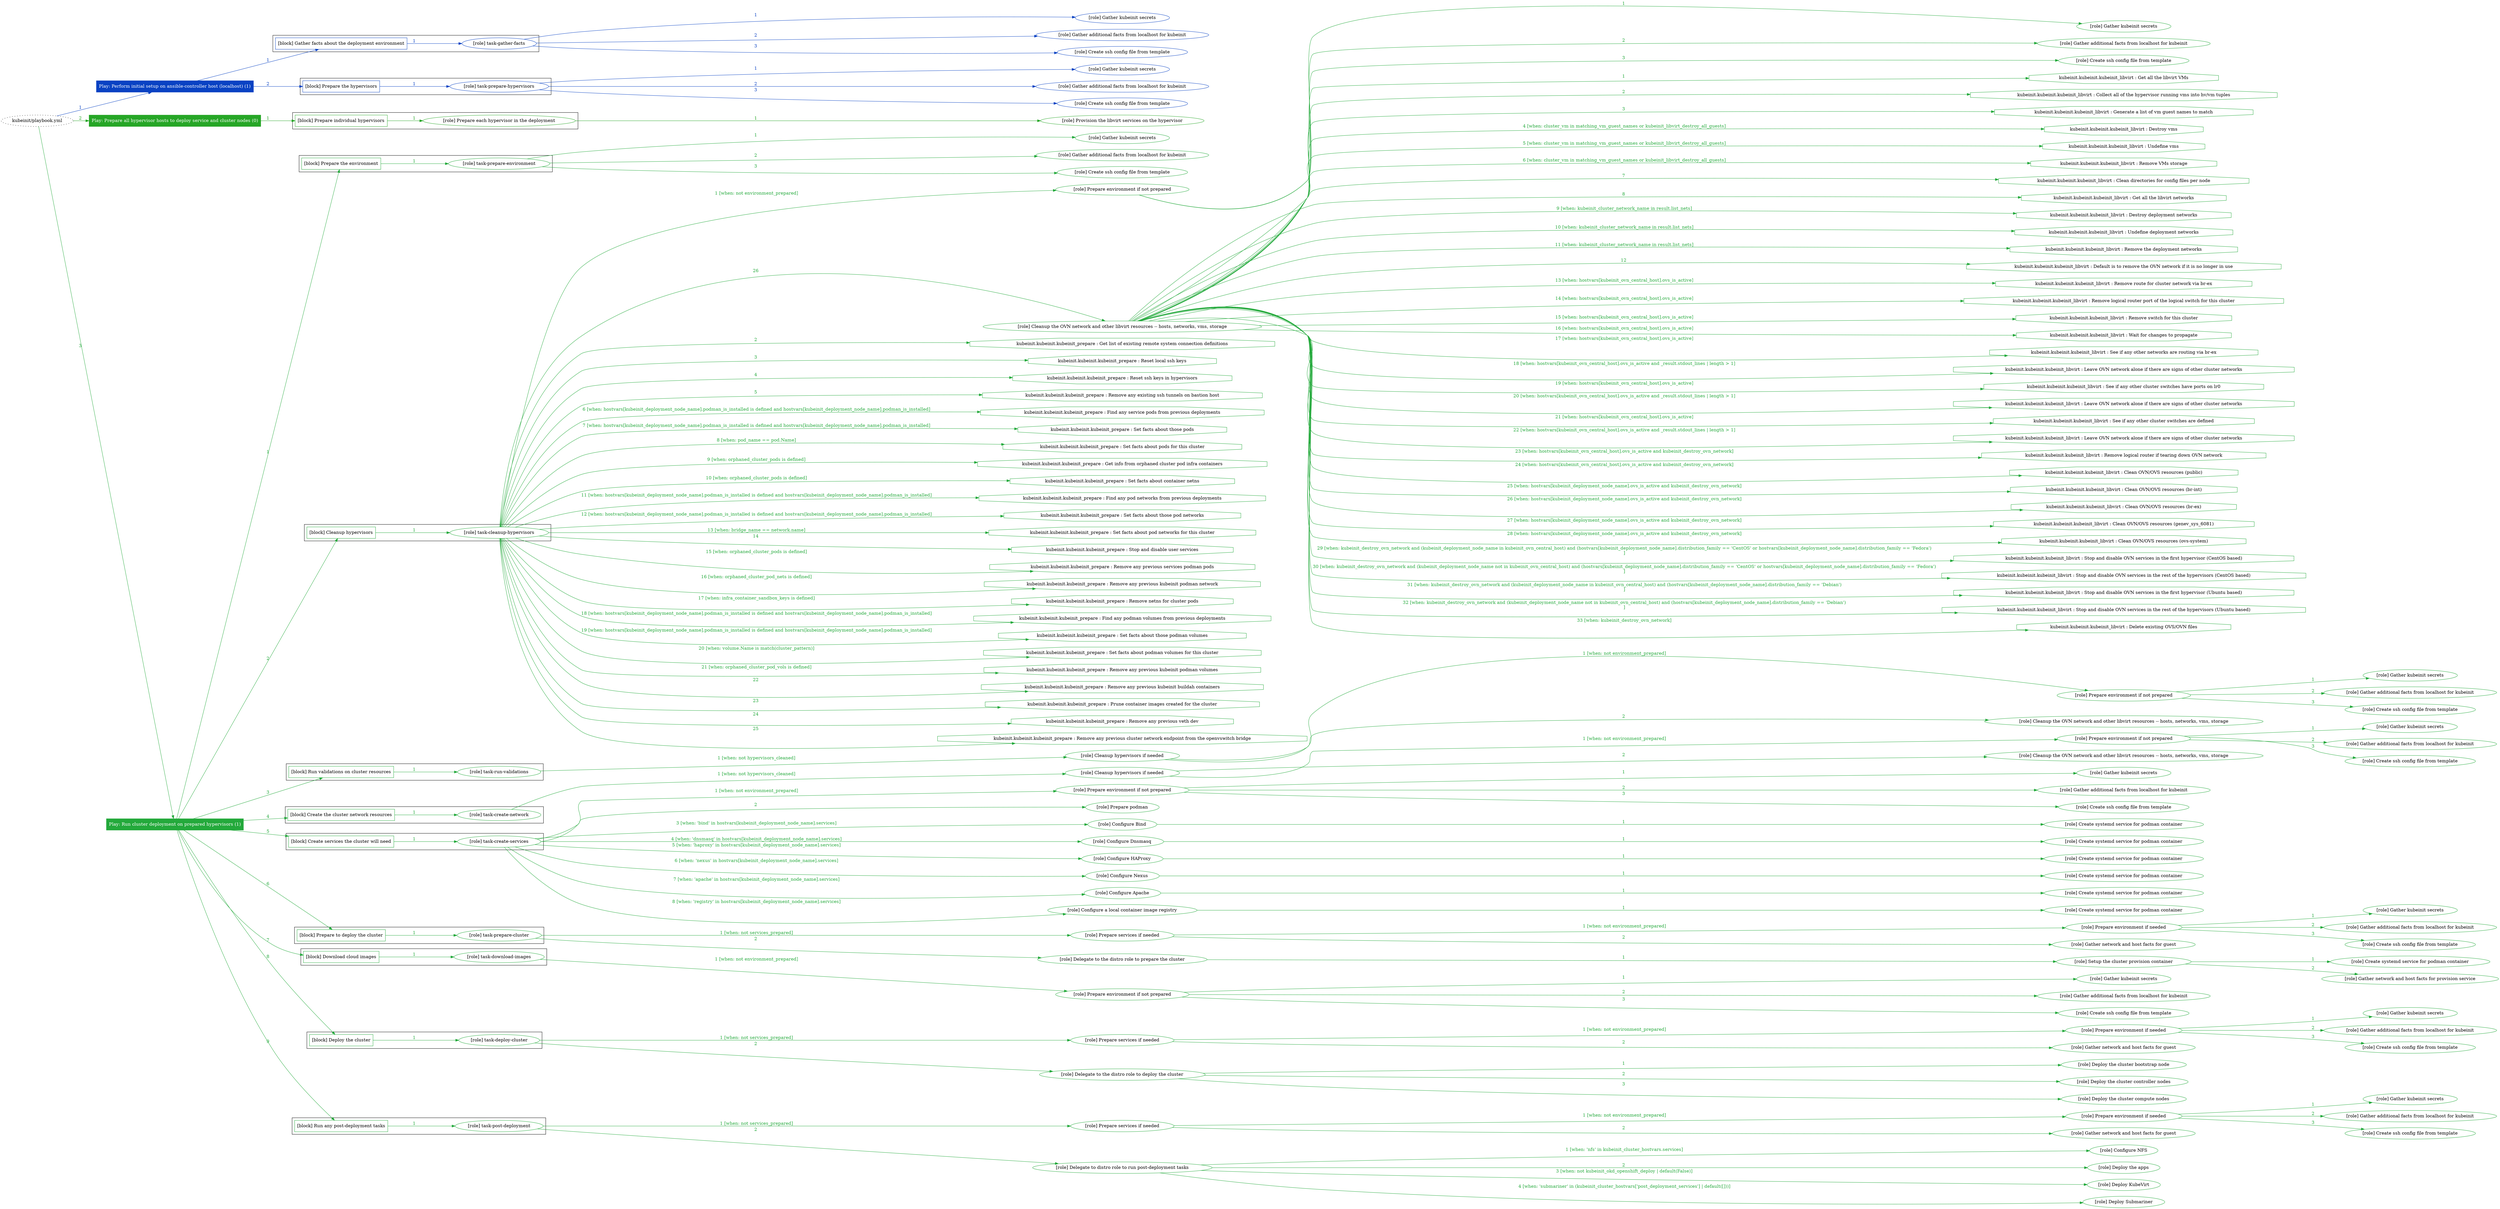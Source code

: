 digraph {
	graph [concentrate=true ordering=in rankdir=LR ratio=fill]
	edge [esep=5 sep=10]
	"kubeinit/playbook.yml" [URL="/home/runner/work/kubeinit/kubeinit/kubeinit/playbook.yml" id=playbook_fdd042c7 style=dotted]
	play_f734d6a1 [label="Play: Perform initial setup on ansible-controller host (localhost) (1)" URL="/home/runner/work/kubeinit/kubeinit/kubeinit/playbook.yml" color="#0942c3" fontcolor="#ffffff" id=play_f734d6a1 shape=box style=filled tooltip=localhost]
	"kubeinit/playbook.yml" -> play_f734d6a1 [label="1 " color="#0942c3" fontcolor="#0942c3" id=edge_9a8063c3 labeltooltip="1 " tooltip="1 "]
	subgraph "Gather kubeinit secrets" {
		role_379091c1 [label="[role] Gather kubeinit secrets" URL="/home/runner/.ansible/collections/ansible_collections/kubeinit/kubeinit/roles/kubeinit_prepare/tasks/gather_kubeinit_facts.yml" color="#0942c3" id=role_379091c1 tooltip="Gather kubeinit secrets"]
	}
	subgraph "Gather additional facts from localhost for kubeinit" {
		role_e544a2ff [label="[role] Gather additional facts from localhost for kubeinit" URL="/home/runner/.ansible/collections/ansible_collections/kubeinit/kubeinit/roles/kubeinit_prepare/tasks/gather_kubeinit_facts.yml" color="#0942c3" id=role_e544a2ff tooltip="Gather additional facts from localhost for kubeinit"]
	}
	subgraph "Create ssh config file from template" {
		role_9294a397 [label="[role] Create ssh config file from template" URL="/home/runner/.ansible/collections/ansible_collections/kubeinit/kubeinit/roles/kubeinit_prepare/tasks/gather_kubeinit_facts.yml" color="#0942c3" id=role_9294a397 tooltip="Create ssh config file from template"]
	}
	subgraph "task-gather-facts" {
		role_a938b63d [label="[role] task-gather-facts" URL="/home/runner/work/kubeinit/kubeinit/kubeinit/playbook.yml" color="#0942c3" id=role_a938b63d tooltip="task-gather-facts"]
		role_a938b63d -> role_379091c1 [label="1 " color="#0942c3" fontcolor="#0942c3" id=edge_5c68ac45 labeltooltip="1 " tooltip="1 "]
		role_a938b63d -> role_e544a2ff [label="2 " color="#0942c3" fontcolor="#0942c3" id=edge_13a02392 labeltooltip="2 " tooltip="2 "]
		role_a938b63d -> role_9294a397 [label="3 " color="#0942c3" fontcolor="#0942c3" id=edge_4f547ac3 labeltooltip="3 " tooltip="3 "]
	}
	subgraph "Gather kubeinit secrets" {
		role_ee1f67d5 [label="[role] Gather kubeinit secrets" URL="/home/runner/.ansible/collections/ansible_collections/kubeinit/kubeinit/roles/kubeinit_prepare/tasks/gather_kubeinit_facts.yml" color="#0942c3" id=role_ee1f67d5 tooltip="Gather kubeinit secrets"]
	}
	subgraph "Gather additional facts from localhost for kubeinit" {
		role_d1968805 [label="[role] Gather additional facts from localhost for kubeinit" URL="/home/runner/.ansible/collections/ansible_collections/kubeinit/kubeinit/roles/kubeinit_prepare/tasks/gather_kubeinit_facts.yml" color="#0942c3" id=role_d1968805 tooltip="Gather additional facts from localhost for kubeinit"]
	}
	subgraph "Create ssh config file from template" {
		role_d35a6196 [label="[role] Create ssh config file from template" URL="/home/runner/.ansible/collections/ansible_collections/kubeinit/kubeinit/roles/kubeinit_prepare/tasks/gather_kubeinit_facts.yml" color="#0942c3" id=role_d35a6196 tooltip="Create ssh config file from template"]
	}
	subgraph "task-prepare-hypervisors" {
		role_ecd37f31 [label="[role] task-prepare-hypervisors" URL="/home/runner/work/kubeinit/kubeinit/kubeinit/playbook.yml" color="#0942c3" id=role_ecd37f31 tooltip="task-prepare-hypervisors"]
		role_ecd37f31 -> role_ee1f67d5 [label="1 " color="#0942c3" fontcolor="#0942c3" id=edge_1d9ba02c labeltooltip="1 " tooltip="1 "]
		role_ecd37f31 -> role_d1968805 [label="2 " color="#0942c3" fontcolor="#0942c3" id=edge_bfd23f69 labeltooltip="2 " tooltip="2 "]
		role_ecd37f31 -> role_d35a6196 [label="3 " color="#0942c3" fontcolor="#0942c3" id=edge_b16d6ef8 labeltooltip="3 " tooltip="3 "]
	}
	subgraph "Play: Perform initial setup on ansible-controller host (localhost) (1)" {
		play_f734d6a1 -> block_f5bef45d [label=1 color="#0942c3" fontcolor="#0942c3" id=edge_65cd4e3b labeltooltip=1 tooltip=1]
		subgraph cluster_block_f5bef45d {
			block_f5bef45d [label="[block] Gather facts about the deployment environment" URL="/home/runner/work/kubeinit/kubeinit/kubeinit/playbook.yml" color="#0942c3" id=block_f5bef45d labeltooltip="Gather facts about the deployment environment" shape=box tooltip="Gather facts about the deployment environment"]
			block_f5bef45d -> role_a938b63d [label="1 " color="#0942c3" fontcolor="#0942c3" id=edge_fc9286fe labeltooltip="1 " tooltip="1 "]
		}
		play_f734d6a1 -> block_fddd56c1 [label=2 color="#0942c3" fontcolor="#0942c3" id=edge_596cba9d labeltooltip=2 tooltip=2]
		subgraph cluster_block_fddd56c1 {
			block_fddd56c1 [label="[block] Prepare the hypervisors" URL="/home/runner/work/kubeinit/kubeinit/kubeinit/playbook.yml" color="#0942c3" id=block_fddd56c1 labeltooltip="Prepare the hypervisors" shape=box tooltip="Prepare the hypervisors"]
			block_fddd56c1 -> role_ecd37f31 [label="1 " color="#0942c3" fontcolor="#0942c3" id=edge_568e42f5 labeltooltip="1 " tooltip="1 "]
		}
	}
	play_00897793 [label="Play: Prepare all hypervisor hosts to deploy service and cluster nodes (0)" URL="/home/runner/work/kubeinit/kubeinit/kubeinit/playbook.yml" color="#26a626" fontcolor="#ffffff" id=play_00897793 shape=box style=filled tooltip="Play: Prepare all hypervisor hosts to deploy service and cluster nodes (0)"]
	"kubeinit/playbook.yml" -> play_00897793 [label="2 " color="#26a626" fontcolor="#26a626" id=edge_3c531c18 labeltooltip="2 " tooltip="2 "]
	subgraph "Provision the libvirt services on the hypervisor" {
		role_8d9d087b [label="[role] Provision the libvirt services on the hypervisor" URL="/home/runner/.ansible/collections/ansible_collections/kubeinit/kubeinit/roles/kubeinit_prepare/tasks/prepare_hypervisor.yml" color="#26a626" id=role_8d9d087b tooltip="Provision the libvirt services on the hypervisor"]
	}
	subgraph "Prepare each hypervisor in the deployment" {
		role_003c8877 [label="[role] Prepare each hypervisor in the deployment" URL="/home/runner/work/kubeinit/kubeinit/kubeinit/playbook.yml" color="#26a626" id=role_003c8877 tooltip="Prepare each hypervisor in the deployment"]
		role_003c8877 -> role_8d9d087b [label="1 " color="#26a626" fontcolor="#26a626" id=edge_7a796888 labeltooltip="1 " tooltip="1 "]
	}
	subgraph "Play: Prepare all hypervisor hosts to deploy service and cluster nodes (0)" {
		play_00897793 -> block_93b2f3d2 [label=1 color="#26a626" fontcolor="#26a626" id=edge_12ed5134 labeltooltip=1 tooltip=1]
		subgraph cluster_block_93b2f3d2 {
			block_93b2f3d2 [label="[block] Prepare individual hypervisors" URL="/home/runner/work/kubeinit/kubeinit/kubeinit/playbook.yml" color="#26a626" id=block_93b2f3d2 labeltooltip="Prepare individual hypervisors" shape=box tooltip="Prepare individual hypervisors"]
			block_93b2f3d2 -> role_003c8877 [label="1 " color="#26a626" fontcolor="#26a626" id=edge_271b3a5e labeltooltip="1 " tooltip="1 "]
		}
	}
	play_f64da62f [label="Play: Run cluster deployment on prepared hypervisors (1)" URL="/home/runner/work/kubeinit/kubeinit/kubeinit/playbook.yml" color="#23a93b" fontcolor="#ffffff" id=play_f64da62f shape=box style=filled tooltip=localhost]
	"kubeinit/playbook.yml" -> play_f64da62f [label="3 " color="#23a93b" fontcolor="#23a93b" id=edge_ed96e77d labeltooltip="3 " tooltip="3 "]
	subgraph "Gather kubeinit secrets" {
		role_257a6195 [label="[role] Gather kubeinit secrets" URL="/home/runner/.ansible/collections/ansible_collections/kubeinit/kubeinit/roles/kubeinit_prepare/tasks/gather_kubeinit_facts.yml" color="#23a93b" id=role_257a6195 tooltip="Gather kubeinit secrets"]
	}
	subgraph "Gather additional facts from localhost for kubeinit" {
		role_43ce5012 [label="[role] Gather additional facts from localhost for kubeinit" URL="/home/runner/.ansible/collections/ansible_collections/kubeinit/kubeinit/roles/kubeinit_prepare/tasks/gather_kubeinit_facts.yml" color="#23a93b" id=role_43ce5012 tooltip="Gather additional facts from localhost for kubeinit"]
	}
	subgraph "Create ssh config file from template" {
		role_8dac59e4 [label="[role] Create ssh config file from template" URL="/home/runner/.ansible/collections/ansible_collections/kubeinit/kubeinit/roles/kubeinit_prepare/tasks/gather_kubeinit_facts.yml" color="#23a93b" id=role_8dac59e4 tooltip="Create ssh config file from template"]
	}
	subgraph "task-prepare-environment" {
		role_29127d40 [label="[role] task-prepare-environment" URL="/home/runner/work/kubeinit/kubeinit/kubeinit/playbook.yml" color="#23a93b" id=role_29127d40 tooltip="task-prepare-environment"]
		role_29127d40 -> role_257a6195 [label="1 " color="#23a93b" fontcolor="#23a93b" id=edge_a8a516ed labeltooltip="1 " tooltip="1 "]
		role_29127d40 -> role_43ce5012 [label="2 " color="#23a93b" fontcolor="#23a93b" id=edge_55e31c3b labeltooltip="2 " tooltip="2 "]
		role_29127d40 -> role_8dac59e4 [label="3 " color="#23a93b" fontcolor="#23a93b" id=edge_e51e8220 labeltooltip="3 " tooltip="3 "]
	}
	subgraph "Gather kubeinit secrets" {
		role_8d96cfe7 [label="[role] Gather kubeinit secrets" URL="/home/runner/.ansible/collections/ansible_collections/kubeinit/kubeinit/roles/kubeinit_prepare/tasks/gather_kubeinit_facts.yml" color="#23a93b" id=role_8d96cfe7 tooltip="Gather kubeinit secrets"]
	}
	subgraph "Gather additional facts from localhost for kubeinit" {
		role_2caf8799 [label="[role] Gather additional facts from localhost for kubeinit" URL="/home/runner/.ansible/collections/ansible_collections/kubeinit/kubeinit/roles/kubeinit_prepare/tasks/gather_kubeinit_facts.yml" color="#23a93b" id=role_2caf8799 tooltip="Gather additional facts from localhost for kubeinit"]
	}
	subgraph "Create ssh config file from template" {
		role_b6cc4f1a [label="[role] Create ssh config file from template" URL="/home/runner/.ansible/collections/ansible_collections/kubeinit/kubeinit/roles/kubeinit_prepare/tasks/gather_kubeinit_facts.yml" color="#23a93b" id=role_b6cc4f1a tooltip="Create ssh config file from template"]
	}
	subgraph "Prepare environment if not prepared" {
		role_b4b55193 [label="[role] Prepare environment if not prepared" URL="/home/runner/.ansible/collections/ansible_collections/kubeinit/kubeinit/roles/kubeinit_prepare/tasks/cleanup_hypervisors.yml" color="#23a93b" id=role_b4b55193 tooltip="Prepare environment if not prepared"]
		role_b4b55193 -> role_8d96cfe7 [label="1 " color="#23a93b" fontcolor="#23a93b" id=edge_f1e6d9cd labeltooltip="1 " tooltip="1 "]
		role_b4b55193 -> role_2caf8799 [label="2 " color="#23a93b" fontcolor="#23a93b" id=edge_8026c48f labeltooltip="2 " tooltip="2 "]
		role_b4b55193 -> role_b6cc4f1a [label="3 " color="#23a93b" fontcolor="#23a93b" id=edge_92d40fc8 labeltooltip="3 " tooltip="3 "]
	}
	subgraph "Cleanup the OVN network and other libvirt resources -- hosts, networks, vms, storage" {
		role_29a9bfc1 [label="[role] Cleanup the OVN network and other libvirt resources -- hosts, networks, vms, storage" URL="/home/runner/.ansible/collections/ansible_collections/kubeinit/kubeinit/roles/kubeinit_prepare/tasks/cleanup_hypervisors.yml" color="#23a93b" id=role_29a9bfc1 tooltip="Cleanup the OVN network and other libvirt resources -- hosts, networks, vms, storage"]
		task_b763d0fc [label="kubeinit.kubeinit.kubeinit_libvirt : Get all the libvirt VMs" URL="/home/runner/.ansible/collections/ansible_collections/kubeinit/kubeinit/roles/kubeinit_libvirt/tasks/cleanup_libvirt.yml" color="#23a93b" id=task_b763d0fc shape=octagon tooltip="kubeinit.kubeinit.kubeinit_libvirt : Get all the libvirt VMs"]
		role_29a9bfc1 -> task_b763d0fc [label="1 " color="#23a93b" fontcolor="#23a93b" id=edge_d57c4e50 labeltooltip="1 " tooltip="1 "]
		task_c01e3c8e [label="kubeinit.kubeinit.kubeinit_libvirt : Collect all of the hypervisor running vms into hv/vm tuples" URL="/home/runner/.ansible/collections/ansible_collections/kubeinit/kubeinit/roles/kubeinit_libvirt/tasks/cleanup_libvirt.yml" color="#23a93b" id=task_c01e3c8e shape=octagon tooltip="kubeinit.kubeinit.kubeinit_libvirt : Collect all of the hypervisor running vms into hv/vm tuples"]
		role_29a9bfc1 -> task_c01e3c8e [label="2 " color="#23a93b" fontcolor="#23a93b" id=edge_67628ed9 labeltooltip="2 " tooltip="2 "]
		task_d2bcc7c8 [label="kubeinit.kubeinit.kubeinit_libvirt : Generate a list of vm guest names to match" URL="/home/runner/.ansible/collections/ansible_collections/kubeinit/kubeinit/roles/kubeinit_libvirt/tasks/cleanup_libvirt.yml" color="#23a93b" id=task_d2bcc7c8 shape=octagon tooltip="kubeinit.kubeinit.kubeinit_libvirt : Generate a list of vm guest names to match"]
		role_29a9bfc1 -> task_d2bcc7c8 [label="3 " color="#23a93b" fontcolor="#23a93b" id=edge_9d25ecc8 labeltooltip="3 " tooltip="3 "]
		task_111324fe [label="kubeinit.kubeinit.kubeinit_libvirt : Destroy vms" URL="/home/runner/.ansible/collections/ansible_collections/kubeinit/kubeinit/roles/kubeinit_libvirt/tasks/cleanup_libvirt.yml" color="#23a93b" id=task_111324fe shape=octagon tooltip="kubeinit.kubeinit.kubeinit_libvirt : Destroy vms"]
		role_29a9bfc1 -> task_111324fe [label="4 [when: cluster_vm in matching_vm_guest_names or kubeinit_libvirt_destroy_all_guests]" color="#23a93b" fontcolor="#23a93b" id=edge_9d89a950 labeltooltip="4 [when: cluster_vm in matching_vm_guest_names or kubeinit_libvirt_destroy_all_guests]" tooltip="4 [when: cluster_vm in matching_vm_guest_names or kubeinit_libvirt_destroy_all_guests]"]
		task_8e9c27a8 [label="kubeinit.kubeinit.kubeinit_libvirt : Undefine vms" URL="/home/runner/.ansible/collections/ansible_collections/kubeinit/kubeinit/roles/kubeinit_libvirt/tasks/cleanup_libvirt.yml" color="#23a93b" id=task_8e9c27a8 shape=octagon tooltip="kubeinit.kubeinit.kubeinit_libvirt : Undefine vms"]
		role_29a9bfc1 -> task_8e9c27a8 [label="5 [when: cluster_vm in matching_vm_guest_names or kubeinit_libvirt_destroy_all_guests]" color="#23a93b" fontcolor="#23a93b" id=edge_201d06b3 labeltooltip="5 [when: cluster_vm in matching_vm_guest_names or kubeinit_libvirt_destroy_all_guests]" tooltip="5 [when: cluster_vm in matching_vm_guest_names or kubeinit_libvirt_destroy_all_guests]"]
		task_a989f43e [label="kubeinit.kubeinit.kubeinit_libvirt : Remove VMs storage" URL="/home/runner/.ansible/collections/ansible_collections/kubeinit/kubeinit/roles/kubeinit_libvirt/tasks/cleanup_libvirt.yml" color="#23a93b" id=task_a989f43e shape=octagon tooltip="kubeinit.kubeinit.kubeinit_libvirt : Remove VMs storage"]
		role_29a9bfc1 -> task_a989f43e [label="6 [when: cluster_vm in matching_vm_guest_names or kubeinit_libvirt_destroy_all_guests]" color="#23a93b" fontcolor="#23a93b" id=edge_e36a1dcc labeltooltip="6 [when: cluster_vm in matching_vm_guest_names or kubeinit_libvirt_destroy_all_guests]" tooltip="6 [when: cluster_vm in matching_vm_guest_names or kubeinit_libvirt_destroy_all_guests]"]
		task_15fd0484 [label="kubeinit.kubeinit.kubeinit_libvirt : Clean directories for config files per node" URL="/home/runner/.ansible/collections/ansible_collections/kubeinit/kubeinit/roles/kubeinit_libvirt/tasks/cleanup_libvirt.yml" color="#23a93b" id=task_15fd0484 shape=octagon tooltip="kubeinit.kubeinit.kubeinit_libvirt : Clean directories for config files per node"]
		role_29a9bfc1 -> task_15fd0484 [label="7 " color="#23a93b" fontcolor="#23a93b" id=edge_38d0633a labeltooltip="7 " tooltip="7 "]
		task_54cdbdf4 [label="kubeinit.kubeinit.kubeinit_libvirt : Get all the libvirt networks" URL="/home/runner/.ansible/collections/ansible_collections/kubeinit/kubeinit/roles/kubeinit_libvirt/tasks/cleanup_libvirt.yml" color="#23a93b" id=task_54cdbdf4 shape=octagon tooltip="kubeinit.kubeinit.kubeinit_libvirt : Get all the libvirt networks"]
		role_29a9bfc1 -> task_54cdbdf4 [label="8 " color="#23a93b" fontcolor="#23a93b" id=edge_309d0443 labeltooltip="8 " tooltip="8 "]
		task_cc98b6bb [label="kubeinit.kubeinit.kubeinit_libvirt : Destroy deployment networks" URL="/home/runner/.ansible/collections/ansible_collections/kubeinit/kubeinit/roles/kubeinit_libvirt/tasks/cleanup_libvirt.yml" color="#23a93b" id=task_cc98b6bb shape=octagon tooltip="kubeinit.kubeinit.kubeinit_libvirt : Destroy deployment networks"]
		role_29a9bfc1 -> task_cc98b6bb [label="9 [when: kubeinit_cluster_network_name in result.list_nets]" color="#23a93b" fontcolor="#23a93b" id=edge_ffb0ab65 labeltooltip="9 [when: kubeinit_cluster_network_name in result.list_nets]" tooltip="9 [when: kubeinit_cluster_network_name in result.list_nets]"]
		task_2948193d [label="kubeinit.kubeinit.kubeinit_libvirt : Undefine deployment networks" URL="/home/runner/.ansible/collections/ansible_collections/kubeinit/kubeinit/roles/kubeinit_libvirt/tasks/cleanup_libvirt.yml" color="#23a93b" id=task_2948193d shape=octagon tooltip="kubeinit.kubeinit.kubeinit_libvirt : Undefine deployment networks"]
		role_29a9bfc1 -> task_2948193d [label="10 [when: kubeinit_cluster_network_name in result.list_nets]" color="#23a93b" fontcolor="#23a93b" id=edge_752aae67 labeltooltip="10 [when: kubeinit_cluster_network_name in result.list_nets]" tooltip="10 [when: kubeinit_cluster_network_name in result.list_nets]"]
		task_d94095a4 [label="kubeinit.kubeinit.kubeinit_libvirt : Remove the deployment networks" URL="/home/runner/.ansible/collections/ansible_collections/kubeinit/kubeinit/roles/kubeinit_libvirt/tasks/cleanup_libvirt.yml" color="#23a93b" id=task_d94095a4 shape=octagon tooltip="kubeinit.kubeinit.kubeinit_libvirt : Remove the deployment networks"]
		role_29a9bfc1 -> task_d94095a4 [label="11 [when: kubeinit_cluster_network_name in result.list_nets]" color="#23a93b" fontcolor="#23a93b" id=edge_3174850d labeltooltip="11 [when: kubeinit_cluster_network_name in result.list_nets]" tooltip="11 [when: kubeinit_cluster_network_name in result.list_nets]"]
		task_d3d3897e [label="kubeinit.kubeinit.kubeinit_libvirt : Default is to remove the OVN network if it is no longer in use" URL="/home/runner/.ansible/collections/ansible_collections/kubeinit/kubeinit/roles/kubeinit_libvirt/tasks/cleanup_libvirt.yml" color="#23a93b" id=task_d3d3897e shape=octagon tooltip="kubeinit.kubeinit.kubeinit_libvirt : Default is to remove the OVN network if it is no longer in use"]
		role_29a9bfc1 -> task_d3d3897e [label="12 " color="#23a93b" fontcolor="#23a93b" id=edge_151e2ed0 labeltooltip="12 " tooltip="12 "]
		task_32830deb [label="kubeinit.kubeinit.kubeinit_libvirt : Remove route for cluster network via br-ex" URL="/home/runner/.ansible/collections/ansible_collections/kubeinit/kubeinit/roles/kubeinit_libvirt/tasks/cleanup_libvirt.yml" color="#23a93b" id=task_32830deb shape=octagon tooltip="kubeinit.kubeinit.kubeinit_libvirt : Remove route for cluster network via br-ex"]
		role_29a9bfc1 -> task_32830deb [label="13 [when: hostvars[kubeinit_ovn_central_host].ovs_is_active]" color="#23a93b" fontcolor="#23a93b" id=edge_ac1cd52a labeltooltip="13 [when: hostvars[kubeinit_ovn_central_host].ovs_is_active]" tooltip="13 [when: hostvars[kubeinit_ovn_central_host].ovs_is_active]"]
		task_8fbda679 [label="kubeinit.kubeinit.kubeinit_libvirt : Remove logical router port of the logical switch for this cluster" URL="/home/runner/.ansible/collections/ansible_collections/kubeinit/kubeinit/roles/kubeinit_libvirt/tasks/cleanup_libvirt.yml" color="#23a93b" id=task_8fbda679 shape=octagon tooltip="kubeinit.kubeinit.kubeinit_libvirt : Remove logical router port of the logical switch for this cluster"]
		role_29a9bfc1 -> task_8fbda679 [label="14 [when: hostvars[kubeinit_ovn_central_host].ovs_is_active]" color="#23a93b" fontcolor="#23a93b" id=edge_66cb2479 labeltooltip="14 [when: hostvars[kubeinit_ovn_central_host].ovs_is_active]" tooltip="14 [when: hostvars[kubeinit_ovn_central_host].ovs_is_active]"]
		task_2091d3fd [label="kubeinit.kubeinit.kubeinit_libvirt : Remove switch for this cluster" URL="/home/runner/.ansible/collections/ansible_collections/kubeinit/kubeinit/roles/kubeinit_libvirt/tasks/cleanup_libvirt.yml" color="#23a93b" id=task_2091d3fd shape=octagon tooltip="kubeinit.kubeinit.kubeinit_libvirt : Remove switch for this cluster"]
		role_29a9bfc1 -> task_2091d3fd [label="15 [when: hostvars[kubeinit_ovn_central_host].ovs_is_active]" color="#23a93b" fontcolor="#23a93b" id=edge_b4b23004 labeltooltip="15 [when: hostvars[kubeinit_ovn_central_host].ovs_is_active]" tooltip="15 [when: hostvars[kubeinit_ovn_central_host].ovs_is_active]"]
		task_5fb2d290 [label="kubeinit.kubeinit.kubeinit_libvirt : Wait for changes to propagate" URL="/home/runner/.ansible/collections/ansible_collections/kubeinit/kubeinit/roles/kubeinit_libvirt/tasks/cleanup_libvirt.yml" color="#23a93b" id=task_5fb2d290 shape=octagon tooltip="kubeinit.kubeinit.kubeinit_libvirt : Wait for changes to propagate"]
		role_29a9bfc1 -> task_5fb2d290 [label="16 [when: hostvars[kubeinit_ovn_central_host].ovs_is_active]" color="#23a93b" fontcolor="#23a93b" id=edge_907130cd labeltooltip="16 [when: hostvars[kubeinit_ovn_central_host].ovs_is_active]" tooltip="16 [when: hostvars[kubeinit_ovn_central_host].ovs_is_active]"]
		task_617b3fa5 [label="kubeinit.kubeinit.kubeinit_libvirt : See if any other networks are routing via br-ex" URL="/home/runner/.ansible/collections/ansible_collections/kubeinit/kubeinit/roles/kubeinit_libvirt/tasks/cleanup_libvirt.yml" color="#23a93b" id=task_617b3fa5 shape=octagon tooltip="kubeinit.kubeinit.kubeinit_libvirt : See if any other networks are routing via br-ex"]
		role_29a9bfc1 -> task_617b3fa5 [label="17 [when: hostvars[kubeinit_ovn_central_host].ovs_is_active]" color="#23a93b" fontcolor="#23a93b" id=edge_14c98156 labeltooltip="17 [when: hostvars[kubeinit_ovn_central_host].ovs_is_active]" tooltip="17 [when: hostvars[kubeinit_ovn_central_host].ovs_is_active]"]
		task_168d83e4 [label="kubeinit.kubeinit.kubeinit_libvirt : Leave OVN network alone if there are signs of other cluster networks" URL="/home/runner/.ansible/collections/ansible_collections/kubeinit/kubeinit/roles/kubeinit_libvirt/tasks/cleanup_libvirt.yml" color="#23a93b" id=task_168d83e4 shape=octagon tooltip="kubeinit.kubeinit.kubeinit_libvirt : Leave OVN network alone if there are signs of other cluster networks"]
		role_29a9bfc1 -> task_168d83e4 [label="18 [when: hostvars[kubeinit_ovn_central_host].ovs_is_active and _result.stdout_lines | length > 1]" color="#23a93b" fontcolor="#23a93b" id=edge_4341a04d labeltooltip="18 [when: hostvars[kubeinit_ovn_central_host].ovs_is_active and _result.stdout_lines | length > 1]" tooltip="18 [when: hostvars[kubeinit_ovn_central_host].ovs_is_active and _result.stdout_lines | length > 1]"]
		task_4f1d8471 [label="kubeinit.kubeinit.kubeinit_libvirt : See if any other cluster switches have ports on lr0" URL="/home/runner/.ansible/collections/ansible_collections/kubeinit/kubeinit/roles/kubeinit_libvirt/tasks/cleanup_libvirt.yml" color="#23a93b" id=task_4f1d8471 shape=octagon tooltip="kubeinit.kubeinit.kubeinit_libvirt : See if any other cluster switches have ports on lr0"]
		role_29a9bfc1 -> task_4f1d8471 [label="19 [when: hostvars[kubeinit_ovn_central_host].ovs_is_active]" color="#23a93b" fontcolor="#23a93b" id=edge_e724dc8c labeltooltip="19 [when: hostvars[kubeinit_ovn_central_host].ovs_is_active]" tooltip="19 [when: hostvars[kubeinit_ovn_central_host].ovs_is_active]"]
		task_69092b66 [label="kubeinit.kubeinit.kubeinit_libvirt : Leave OVN network alone if there are signs of other cluster networks" URL="/home/runner/.ansible/collections/ansible_collections/kubeinit/kubeinit/roles/kubeinit_libvirt/tasks/cleanup_libvirt.yml" color="#23a93b" id=task_69092b66 shape=octagon tooltip="kubeinit.kubeinit.kubeinit_libvirt : Leave OVN network alone if there are signs of other cluster networks"]
		role_29a9bfc1 -> task_69092b66 [label="20 [when: hostvars[kubeinit_ovn_central_host].ovs_is_active and _result.stdout_lines | length > 1]" color="#23a93b" fontcolor="#23a93b" id=edge_fed379e5 labeltooltip="20 [when: hostvars[kubeinit_ovn_central_host].ovs_is_active and _result.stdout_lines | length > 1]" tooltip="20 [when: hostvars[kubeinit_ovn_central_host].ovs_is_active and _result.stdout_lines | length > 1]"]
		task_58776339 [label="kubeinit.kubeinit.kubeinit_libvirt : See if any other cluster switches are defined" URL="/home/runner/.ansible/collections/ansible_collections/kubeinit/kubeinit/roles/kubeinit_libvirt/tasks/cleanup_libvirt.yml" color="#23a93b" id=task_58776339 shape=octagon tooltip="kubeinit.kubeinit.kubeinit_libvirt : See if any other cluster switches are defined"]
		role_29a9bfc1 -> task_58776339 [label="21 [when: hostvars[kubeinit_ovn_central_host].ovs_is_active]" color="#23a93b" fontcolor="#23a93b" id=edge_595c7791 labeltooltip="21 [when: hostvars[kubeinit_ovn_central_host].ovs_is_active]" tooltip="21 [when: hostvars[kubeinit_ovn_central_host].ovs_is_active]"]
		task_984d89ec [label="kubeinit.kubeinit.kubeinit_libvirt : Leave OVN network alone if there are signs of other cluster networks" URL="/home/runner/.ansible/collections/ansible_collections/kubeinit/kubeinit/roles/kubeinit_libvirt/tasks/cleanup_libvirt.yml" color="#23a93b" id=task_984d89ec shape=octagon tooltip="kubeinit.kubeinit.kubeinit_libvirt : Leave OVN network alone if there are signs of other cluster networks"]
		role_29a9bfc1 -> task_984d89ec [label="22 [when: hostvars[kubeinit_ovn_central_host].ovs_is_active and _result.stdout_lines | length > 1]" color="#23a93b" fontcolor="#23a93b" id=edge_87f72165 labeltooltip="22 [when: hostvars[kubeinit_ovn_central_host].ovs_is_active and _result.stdout_lines | length > 1]" tooltip="22 [when: hostvars[kubeinit_ovn_central_host].ovs_is_active and _result.stdout_lines | length > 1]"]
		task_d612d927 [label="kubeinit.kubeinit.kubeinit_libvirt : Remove logical router if tearing down OVN network" URL="/home/runner/.ansible/collections/ansible_collections/kubeinit/kubeinit/roles/kubeinit_libvirt/tasks/cleanup_libvirt.yml" color="#23a93b" id=task_d612d927 shape=octagon tooltip="kubeinit.kubeinit.kubeinit_libvirt : Remove logical router if tearing down OVN network"]
		role_29a9bfc1 -> task_d612d927 [label="23 [when: hostvars[kubeinit_ovn_central_host].ovs_is_active and kubeinit_destroy_ovn_network]" color="#23a93b" fontcolor="#23a93b" id=edge_4a971ed3 labeltooltip="23 [when: hostvars[kubeinit_ovn_central_host].ovs_is_active and kubeinit_destroy_ovn_network]" tooltip="23 [when: hostvars[kubeinit_ovn_central_host].ovs_is_active and kubeinit_destroy_ovn_network]"]
		task_1443502e [label="kubeinit.kubeinit.kubeinit_libvirt : Clean OVN/OVS resources (public)" URL="/home/runner/.ansible/collections/ansible_collections/kubeinit/kubeinit/roles/kubeinit_libvirt/tasks/cleanup_libvirt.yml" color="#23a93b" id=task_1443502e shape=octagon tooltip="kubeinit.kubeinit.kubeinit_libvirt : Clean OVN/OVS resources (public)"]
		role_29a9bfc1 -> task_1443502e [label="24 [when: hostvars[kubeinit_ovn_central_host].ovs_is_active and kubeinit_destroy_ovn_network]" color="#23a93b" fontcolor="#23a93b" id=edge_3269bb3d labeltooltip="24 [when: hostvars[kubeinit_ovn_central_host].ovs_is_active and kubeinit_destroy_ovn_network]" tooltip="24 [when: hostvars[kubeinit_ovn_central_host].ovs_is_active and kubeinit_destroy_ovn_network]"]
		task_eb229126 [label="kubeinit.kubeinit.kubeinit_libvirt : Clean OVN/OVS resources (br-int)" URL="/home/runner/.ansible/collections/ansible_collections/kubeinit/kubeinit/roles/kubeinit_libvirt/tasks/cleanup_libvirt.yml" color="#23a93b" id=task_eb229126 shape=octagon tooltip="kubeinit.kubeinit.kubeinit_libvirt : Clean OVN/OVS resources (br-int)"]
		role_29a9bfc1 -> task_eb229126 [label="25 [when: hostvars[kubeinit_deployment_node_name].ovs_is_active and kubeinit_destroy_ovn_network]" color="#23a93b" fontcolor="#23a93b" id=edge_5ce3f4cd labeltooltip="25 [when: hostvars[kubeinit_deployment_node_name].ovs_is_active and kubeinit_destroy_ovn_network]" tooltip="25 [when: hostvars[kubeinit_deployment_node_name].ovs_is_active and kubeinit_destroy_ovn_network]"]
		task_08086378 [label="kubeinit.kubeinit.kubeinit_libvirt : Clean OVN/OVS resources (br-ex)" URL="/home/runner/.ansible/collections/ansible_collections/kubeinit/kubeinit/roles/kubeinit_libvirt/tasks/cleanup_libvirt.yml" color="#23a93b" id=task_08086378 shape=octagon tooltip="kubeinit.kubeinit.kubeinit_libvirt : Clean OVN/OVS resources (br-ex)"]
		role_29a9bfc1 -> task_08086378 [label="26 [when: hostvars[kubeinit_deployment_node_name].ovs_is_active and kubeinit_destroy_ovn_network]" color="#23a93b" fontcolor="#23a93b" id=edge_0aec9ed6 labeltooltip="26 [when: hostvars[kubeinit_deployment_node_name].ovs_is_active and kubeinit_destroy_ovn_network]" tooltip="26 [when: hostvars[kubeinit_deployment_node_name].ovs_is_active and kubeinit_destroy_ovn_network]"]
		task_437ed745 [label="kubeinit.kubeinit.kubeinit_libvirt : Clean OVN/OVS resources (genev_sys_6081)" URL="/home/runner/.ansible/collections/ansible_collections/kubeinit/kubeinit/roles/kubeinit_libvirt/tasks/cleanup_libvirt.yml" color="#23a93b" id=task_437ed745 shape=octagon tooltip="kubeinit.kubeinit.kubeinit_libvirt : Clean OVN/OVS resources (genev_sys_6081)"]
		role_29a9bfc1 -> task_437ed745 [label="27 [when: hostvars[kubeinit_deployment_node_name].ovs_is_active and kubeinit_destroy_ovn_network]" color="#23a93b" fontcolor="#23a93b" id=edge_c51c7a80 labeltooltip="27 [when: hostvars[kubeinit_deployment_node_name].ovs_is_active and kubeinit_destroy_ovn_network]" tooltip="27 [when: hostvars[kubeinit_deployment_node_name].ovs_is_active and kubeinit_destroy_ovn_network]"]
		task_21695f18 [label="kubeinit.kubeinit.kubeinit_libvirt : Clean OVN/OVS resources (ovs-system)" URL="/home/runner/.ansible/collections/ansible_collections/kubeinit/kubeinit/roles/kubeinit_libvirt/tasks/cleanup_libvirt.yml" color="#23a93b" id=task_21695f18 shape=octagon tooltip="kubeinit.kubeinit.kubeinit_libvirt : Clean OVN/OVS resources (ovs-system)"]
		role_29a9bfc1 -> task_21695f18 [label="28 [when: hostvars[kubeinit_deployment_node_name].ovs_is_active and kubeinit_destroy_ovn_network]" color="#23a93b" fontcolor="#23a93b" id=edge_4f71db3b labeltooltip="28 [when: hostvars[kubeinit_deployment_node_name].ovs_is_active and kubeinit_destroy_ovn_network]" tooltip="28 [when: hostvars[kubeinit_deployment_node_name].ovs_is_active and kubeinit_destroy_ovn_network]"]
		task_519e7a81 [label="kubeinit.kubeinit.kubeinit_libvirt : Stop and disable OVN services in the first hypervisor (CentOS based)" URL="/home/runner/.ansible/collections/ansible_collections/kubeinit/kubeinit/roles/kubeinit_libvirt/tasks/cleanup_libvirt.yml" color="#23a93b" id=task_519e7a81 shape=octagon tooltip="kubeinit.kubeinit.kubeinit_libvirt : Stop and disable OVN services in the first hypervisor (CentOS based)"]
		role_29a9bfc1 -> task_519e7a81 [label="29 [when: kubeinit_destroy_ovn_network and (kubeinit_deployment_node_name in kubeinit_ovn_central_host) and (hostvars[kubeinit_deployment_node_name].distribution_family == 'CentOS' or hostvars[kubeinit_deployment_node_name].distribution_family == 'Fedora')
]" color="#23a93b" fontcolor="#23a93b" id=edge_1438ce1d labeltooltip="29 [when: kubeinit_destroy_ovn_network and (kubeinit_deployment_node_name in kubeinit_ovn_central_host) and (hostvars[kubeinit_deployment_node_name].distribution_family == 'CentOS' or hostvars[kubeinit_deployment_node_name].distribution_family == 'Fedora')
]" tooltip="29 [when: kubeinit_destroy_ovn_network and (kubeinit_deployment_node_name in kubeinit_ovn_central_host) and (hostvars[kubeinit_deployment_node_name].distribution_family == 'CentOS' or hostvars[kubeinit_deployment_node_name].distribution_family == 'Fedora')
]"]
		task_36b7356b [label="kubeinit.kubeinit.kubeinit_libvirt : Stop and disable OVN services in the rest of the hypervisors (CentOS based)" URL="/home/runner/.ansible/collections/ansible_collections/kubeinit/kubeinit/roles/kubeinit_libvirt/tasks/cleanup_libvirt.yml" color="#23a93b" id=task_36b7356b shape=octagon tooltip="kubeinit.kubeinit.kubeinit_libvirt : Stop and disable OVN services in the rest of the hypervisors (CentOS based)"]
		role_29a9bfc1 -> task_36b7356b [label="30 [when: kubeinit_destroy_ovn_network and (kubeinit_deployment_node_name not in kubeinit_ovn_central_host) and (hostvars[kubeinit_deployment_node_name].distribution_family == 'CentOS' or hostvars[kubeinit_deployment_node_name].distribution_family == 'Fedora')
]" color="#23a93b" fontcolor="#23a93b" id=edge_6af107d3 labeltooltip="30 [when: kubeinit_destroy_ovn_network and (kubeinit_deployment_node_name not in kubeinit_ovn_central_host) and (hostvars[kubeinit_deployment_node_name].distribution_family == 'CentOS' or hostvars[kubeinit_deployment_node_name].distribution_family == 'Fedora')
]" tooltip="30 [when: kubeinit_destroy_ovn_network and (kubeinit_deployment_node_name not in kubeinit_ovn_central_host) and (hostvars[kubeinit_deployment_node_name].distribution_family == 'CentOS' or hostvars[kubeinit_deployment_node_name].distribution_family == 'Fedora')
]"]
		task_8a1e81ea [label="kubeinit.kubeinit.kubeinit_libvirt : Stop and disable OVN services in the first hypervisor (Ubuntu based)" URL="/home/runner/.ansible/collections/ansible_collections/kubeinit/kubeinit/roles/kubeinit_libvirt/tasks/cleanup_libvirt.yml" color="#23a93b" id=task_8a1e81ea shape=octagon tooltip="kubeinit.kubeinit.kubeinit_libvirt : Stop and disable OVN services in the first hypervisor (Ubuntu based)"]
		role_29a9bfc1 -> task_8a1e81ea [label="31 [when: kubeinit_destroy_ovn_network and (kubeinit_deployment_node_name in kubeinit_ovn_central_host) and (hostvars[kubeinit_deployment_node_name].distribution_family == 'Debian')
]" color="#23a93b" fontcolor="#23a93b" id=edge_4350f8cd labeltooltip="31 [when: kubeinit_destroy_ovn_network and (kubeinit_deployment_node_name in kubeinit_ovn_central_host) and (hostvars[kubeinit_deployment_node_name].distribution_family == 'Debian')
]" tooltip="31 [when: kubeinit_destroy_ovn_network and (kubeinit_deployment_node_name in kubeinit_ovn_central_host) and (hostvars[kubeinit_deployment_node_name].distribution_family == 'Debian')
]"]
		task_dbb19017 [label="kubeinit.kubeinit.kubeinit_libvirt : Stop and disable OVN services in the rest of the hypervisors (Ubuntu based)" URL="/home/runner/.ansible/collections/ansible_collections/kubeinit/kubeinit/roles/kubeinit_libvirt/tasks/cleanup_libvirt.yml" color="#23a93b" id=task_dbb19017 shape=octagon tooltip="kubeinit.kubeinit.kubeinit_libvirt : Stop and disable OVN services in the rest of the hypervisors (Ubuntu based)"]
		role_29a9bfc1 -> task_dbb19017 [label="32 [when: kubeinit_destroy_ovn_network and (kubeinit_deployment_node_name not in kubeinit_ovn_central_host) and (hostvars[kubeinit_deployment_node_name].distribution_family == 'Debian')
]" color="#23a93b" fontcolor="#23a93b" id=edge_0df5f8b4 labeltooltip="32 [when: kubeinit_destroy_ovn_network and (kubeinit_deployment_node_name not in kubeinit_ovn_central_host) and (hostvars[kubeinit_deployment_node_name].distribution_family == 'Debian')
]" tooltip="32 [when: kubeinit_destroy_ovn_network and (kubeinit_deployment_node_name not in kubeinit_ovn_central_host) and (hostvars[kubeinit_deployment_node_name].distribution_family == 'Debian')
]"]
		task_02b207bd [label="kubeinit.kubeinit.kubeinit_libvirt : Delete existing OVS/OVN files" URL="/home/runner/.ansible/collections/ansible_collections/kubeinit/kubeinit/roles/kubeinit_libvirt/tasks/cleanup_libvirt.yml" color="#23a93b" id=task_02b207bd shape=octagon tooltip="kubeinit.kubeinit.kubeinit_libvirt : Delete existing OVS/OVN files"]
		role_29a9bfc1 -> task_02b207bd [label="33 [when: kubeinit_destroy_ovn_network]" color="#23a93b" fontcolor="#23a93b" id=edge_f04d5cbc labeltooltip="33 [when: kubeinit_destroy_ovn_network]" tooltip="33 [when: kubeinit_destroy_ovn_network]"]
	}
	subgraph "task-cleanup-hypervisors" {
		role_e5854a11 [label="[role] task-cleanup-hypervisors" URL="/home/runner/work/kubeinit/kubeinit/kubeinit/playbook.yml" color="#23a93b" id=role_e5854a11 tooltip="task-cleanup-hypervisors"]
		role_e5854a11 -> role_b4b55193 [label="1 [when: not environment_prepared]" color="#23a93b" fontcolor="#23a93b" id=edge_7f3025a8 labeltooltip="1 [when: not environment_prepared]" tooltip="1 [when: not environment_prepared]"]
		task_4b3d30c3 [label="kubeinit.kubeinit.kubeinit_prepare : Get list of existing remote system connection definitions" URL="/home/runner/.ansible/collections/ansible_collections/kubeinit/kubeinit/roles/kubeinit_prepare/tasks/cleanup_hypervisors.yml" color="#23a93b" id=task_4b3d30c3 shape=octagon tooltip="kubeinit.kubeinit.kubeinit_prepare : Get list of existing remote system connection definitions"]
		role_e5854a11 -> task_4b3d30c3 [label="2 " color="#23a93b" fontcolor="#23a93b" id=edge_485ef922 labeltooltip="2 " tooltip="2 "]
		task_4542f55d [label="kubeinit.kubeinit.kubeinit_prepare : Reset local ssh keys" URL="/home/runner/.ansible/collections/ansible_collections/kubeinit/kubeinit/roles/kubeinit_prepare/tasks/cleanup_hypervisors.yml" color="#23a93b" id=task_4542f55d shape=octagon tooltip="kubeinit.kubeinit.kubeinit_prepare : Reset local ssh keys"]
		role_e5854a11 -> task_4542f55d [label="3 " color="#23a93b" fontcolor="#23a93b" id=edge_a802f16a labeltooltip="3 " tooltip="3 "]
		task_8e94fcea [label="kubeinit.kubeinit.kubeinit_prepare : Reset ssh keys in hypervisors" URL="/home/runner/.ansible/collections/ansible_collections/kubeinit/kubeinit/roles/kubeinit_prepare/tasks/cleanup_hypervisors.yml" color="#23a93b" id=task_8e94fcea shape=octagon tooltip="kubeinit.kubeinit.kubeinit_prepare : Reset ssh keys in hypervisors"]
		role_e5854a11 -> task_8e94fcea [label="4 " color="#23a93b" fontcolor="#23a93b" id=edge_7ad71985 labeltooltip="4 " tooltip="4 "]
		task_45ce1d8f [label="kubeinit.kubeinit.kubeinit_prepare : Remove any existing ssh tunnels on bastion host" URL="/home/runner/.ansible/collections/ansible_collections/kubeinit/kubeinit/roles/kubeinit_prepare/tasks/cleanup_hypervisors.yml" color="#23a93b" id=task_45ce1d8f shape=octagon tooltip="kubeinit.kubeinit.kubeinit_prepare : Remove any existing ssh tunnels on bastion host"]
		role_e5854a11 -> task_45ce1d8f [label="5 " color="#23a93b" fontcolor="#23a93b" id=edge_cf88ba52 labeltooltip="5 " tooltip="5 "]
		task_d002183a [label="kubeinit.kubeinit.kubeinit_prepare : Find any service pods from previous deployments" URL="/home/runner/.ansible/collections/ansible_collections/kubeinit/kubeinit/roles/kubeinit_prepare/tasks/cleanup_hypervisors.yml" color="#23a93b" id=task_d002183a shape=octagon tooltip="kubeinit.kubeinit.kubeinit_prepare : Find any service pods from previous deployments"]
		role_e5854a11 -> task_d002183a [label="6 [when: hostvars[kubeinit_deployment_node_name].podman_is_installed is defined and hostvars[kubeinit_deployment_node_name].podman_is_installed]" color="#23a93b" fontcolor="#23a93b" id=edge_509ac252 labeltooltip="6 [when: hostvars[kubeinit_deployment_node_name].podman_is_installed is defined and hostvars[kubeinit_deployment_node_name].podman_is_installed]" tooltip="6 [when: hostvars[kubeinit_deployment_node_name].podman_is_installed is defined and hostvars[kubeinit_deployment_node_name].podman_is_installed]"]
		task_80ac6cec [label="kubeinit.kubeinit.kubeinit_prepare : Set facts about those pods" URL="/home/runner/.ansible/collections/ansible_collections/kubeinit/kubeinit/roles/kubeinit_prepare/tasks/cleanup_hypervisors.yml" color="#23a93b" id=task_80ac6cec shape=octagon tooltip="kubeinit.kubeinit.kubeinit_prepare : Set facts about those pods"]
		role_e5854a11 -> task_80ac6cec [label="7 [when: hostvars[kubeinit_deployment_node_name].podman_is_installed is defined and hostvars[kubeinit_deployment_node_name].podman_is_installed]" color="#23a93b" fontcolor="#23a93b" id=edge_a427e64f labeltooltip="7 [when: hostvars[kubeinit_deployment_node_name].podman_is_installed is defined and hostvars[kubeinit_deployment_node_name].podman_is_installed]" tooltip="7 [when: hostvars[kubeinit_deployment_node_name].podman_is_installed is defined and hostvars[kubeinit_deployment_node_name].podman_is_installed]"]
		task_afb1ebd0 [label="kubeinit.kubeinit.kubeinit_prepare : Set facts about pods for this cluster" URL="/home/runner/.ansible/collections/ansible_collections/kubeinit/kubeinit/roles/kubeinit_prepare/tasks/cleanup_hypervisors.yml" color="#23a93b" id=task_afb1ebd0 shape=octagon tooltip="kubeinit.kubeinit.kubeinit_prepare : Set facts about pods for this cluster"]
		role_e5854a11 -> task_afb1ebd0 [label="8 [when: pod_name == pod.Name]" color="#23a93b" fontcolor="#23a93b" id=edge_7202e4f2 labeltooltip="8 [when: pod_name == pod.Name]" tooltip="8 [when: pod_name == pod.Name]"]
		task_e6c207ef [label="kubeinit.kubeinit.kubeinit_prepare : Get info from orphaned cluster pod infra containers" URL="/home/runner/.ansible/collections/ansible_collections/kubeinit/kubeinit/roles/kubeinit_prepare/tasks/cleanup_hypervisors.yml" color="#23a93b" id=task_e6c207ef shape=octagon tooltip="kubeinit.kubeinit.kubeinit_prepare : Get info from orphaned cluster pod infra containers"]
		role_e5854a11 -> task_e6c207ef [label="9 [when: orphaned_cluster_pods is defined]" color="#23a93b" fontcolor="#23a93b" id=edge_0076095a labeltooltip="9 [when: orphaned_cluster_pods is defined]" tooltip="9 [when: orphaned_cluster_pods is defined]"]
		task_aeae6014 [label="kubeinit.kubeinit.kubeinit_prepare : Set facts about container netns" URL="/home/runner/.ansible/collections/ansible_collections/kubeinit/kubeinit/roles/kubeinit_prepare/tasks/cleanup_hypervisors.yml" color="#23a93b" id=task_aeae6014 shape=octagon tooltip="kubeinit.kubeinit.kubeinit_prepare : Set facts about container netns"]
		role_e5854a11 -> task_aeae6014 [label="10 [when: orphaned_cluster_pods is defined]" color="#23a93b" fontcolor="#23a93b" id=edge_4b788d47 labeltooltip="10 [when: orphaned_cluster_pods is defined]" tooltip="10 [when: orphaned_cluster_pods is defined]"]
		task_0fc00998 [label="kubeinit.kubeinit.kubeinit_prepare : Find any pod networks from previous deployments" URL="/home/runner/.ansible/collections/ansible_collections/kubeinit/kubeinit/roles/kubeinit_prepare/tasks/cleanup_hypervisors.yml" color="#23a93b" id=task_0fc00998 shape=octagon tooltip="kubeinit.kubeinit.kubeinit_prepare : Find any pod networks from previous deployments"]
		role_e5854a11 -> task_0fc00998 [label="11 [when: hostvars[kubeinit_deployment_node_name].podman_is_installed is defined and hostvars[kubeinit_deployment_node_name].podman_is_installed]" color="#23a93b" fontcolor="#23a93b" id=edge_a064c2d2 labeltooltip="11 [when: hostvars[kubeinit_deployment_node_name].podman_is_installed is defined and hostvars[kubeinit_deployment_node_name].podman_is_installed]" tooltip="11 [when: hostvars[kubeinit_deployment_node_name].podman_is_installed is defined and hostvars[kubeinit_deployment_node_name].podman_is_installed]"]
		task_65112233 [label="kubeinit.kubeinit.kubeinit_prepare : Set facts about those pod networks" URL="/home/runner/.ansible/collections/ansible_collections/kubeinit/kubeinit/roles/kubeinit_prepare/tasks/cleanup_hypervisors.yml" color="#23a93b" id=task_65112233 shape=octagon tooltip="kubeinit.kubeinit.kubeinit_prepare : Set facts about those pod networks"]
		role_e5854a11 -> task_65112233 [label="12 [when: hostvars[kubeinit_deployment_node_name].podman_is_installed is defined and hostvars[kubeinit_deployment_node_name].podman_is_installed]" color="#23a93b" fontcolor="#23a93b" id=edge_e855a707 labeltooltip="12 [when: hostvars[kubeinit_deployment_node_name].podman_is_installed is defined and hostvars[kubeinit_deployment_node_name].podman_is_installed]" tooltip="12 [when: hostvars[kubeinit_deployment_node_name].podman_is_installed is defined and hostvars[kubeinit_deployment_node_name].podman_is_installed]"]
		task_712e03c5 [label="kubeinit.kubeinit.kubeinit_prepare : Set facts about pod networks for this cluster" URL="/home/runner/.ansible/collections/ansible_collections/kubeinit/kubeinit/roles/kubeinit_prepare/tasks/cleanup_hypervisors.yml" color="#23a93b" id=task_712e03c5 shape=octagon tooltip="kubeinit.kubeinit.kubeinit_prepare : Set facts about pod networks for this cluster"]
		role_e5854a11 -> task_712e03c5 [label="13 [when: bridge_name == network.name]" color="#23a93b" fontcolor="#23a93b" id=edge_a68e1000 labeltooltip="13 [when: bridge_name == network.name]" tooltip="13 [when: bridge_name == network.name]"]
		task_7a1d0e92 [label="kubeinit.kubeinit.kubeinit_prepare : Stop and disable user services" URL="/home/runner/.ansible/collections/ansible_collections/kubeinit/kubeinit/roles/kubeinit_prepare/tasks/cleanup_hypervisors.yml" color="#23a93b" id=task_7a1d0e92 shape=octagon tooltip="kubeinit.kubeinit.kubeinit_prepare : Stop and disable user services"]
		role_e5854a11 -> task_7a1d0e92 [label="14 " color="#23a93b" fontcolor="#23a93b" id=edge_35e824bb labeltooltip="14 " tooltip="14 "]
		task_38f786a7 [label="kubeinit.kubeinit.kubeinit_prepare : Remove any previous services podman pods" URL="/home/runner/.ansible/collections/ansible_collections/kubeinit/kubeinit/roles/kubeinit_prepare/tasks/cleanup_hypervisors.yml" color="#23a93b" id=task_38f786a7 shape=octagon tooltip="kubeinit.kubeinit.kubeinit_prepare : Remove any previous services podman pods"]
		role_e5854a11 -> task_38f786a7 [label="15 [when: orphaned_cluster_pods is defined]" color="#23a93b" fontcolor="#23a93b" id=edge_7237f707 labeltooltip="15 [when: orphaned_cluster_pods is defined]" tooltip="15 [when: orphaned_cluster_pods is defined]"]
		task_ba58b51e [label="kubeinit.kubeinit.kubeinit_prepare : Remove any previous kubeinit podman network" URL="/home/runner/.ansible/collections/ansible_collections/kubeinit/kubeinit/roles/kubeinit_prepare/tasks/cleanup_hypervisors.yml" color="#23a93b" id=task_ba58b51e shape=octagon tooltip="kubeinit.kubeinit.kubeinit_prepare : Remove any previous kubeinit podman network"]
		role_e5854a11 -> task_ba58b51e [label="16 [when: orphaned_cluster_pod_nets is defined]" color="#23a93b" fontcolor="#23a93b" id=edge_efd02653 labeltooltip="16 [when: orphaned_cluster_pod_nets is defined]" tooltip="16 [when: orphaned_cluster_pod_nets is defined]"]
		task_27f08592 [label="kubeinit.kubeinit.kubeinit_prepare : Remove netns for cluster pods" URL="/home/runner/.ansible/collections/ansible_collections/kubeinit/kubeinit/roles/kubeinit_prepare/tasks/cleanup_hypervisors.yml" color="#23a93b" id=task_27f08592 shape=octagon tooltip="kubeinit.kubeinit.kubeinit_prepare : Remove netns for cluster pods"]
		role_e5854a11 -> task_27f08592 [label="17 [when: infra_container_sandbox_keys is defined]" color="#23a93b" fontcolor="#23a93b" id=edge_098f44a7 labeltooltip="17 [when: infra_container_sandbox_keys is defined]" tooltip="17 [when: infra_container_sandbox_keys is defined]"]
		task_0de08d12 [label="kubeinit.kubeinit.kubeinit_prepare : Find any podman volumes from previous deployments" URL="/home/runner/.ansible/collections/ansible_collections/kubeinit/kubeinit/roles/kubeinit_prepare/tasks/cleanup_hypervisors.yml" color="#23a93b" id=task_0de08d12 shape=octagon tooltip="kubeinit.kubeinit.kubeinit_prepare : Find any podman volumes from previous deployments"]
		role_e5854a11 -> task_0de08d12 [label="18 [when: hostvars[kubeinit_deployment_node_name].podman_is_installed is defined and hostvars[kubeinit_deployment_node_name].podman_is_installed]" color="#23a93b" fontcolor="#23a93b" id=edge_1e58944c labeltooltip="18 [when: hostvars[kubeinit_deployment_node_name].podman_is_installed is defined and hostvars[kubeinit_deployment_node_name].podman_is_installed]" tooltip="18 [when: hostvars[kubeinit_deployment_node_name].podman_is_installed is defined and hostvars[kubeinit_deployment_node_name].podman_is_installed]"]
		task_41c301a8 [label="kubeinit.kubeinit.kubeinit_prepare : Set facts about those podman volumes" URL="/home/runner/.ansible/collections/ansible_collections/kubeinit/kubeinit/roles/kubeinit_prepare/tasks/cleanup_hypervisors.yml" color="#23a93b" id=task_41c301a8 shape=octagon tooltip="kubeinit.kubeinit.kubeinit_prepare : Set facts about those podman volumes"]
		role_e5854a11 -> task_41c301a8 [label="19 [when: hostvars[kubeinit_deployment_node_name].podman_is_installed is defined and hostvars[kubeinit_deployment_node_name].podman_is_installed]" color="#23a93b" fontcolor="#23a93b" id=edge_00b8afbe labeltooltip="19 [when: hostvars[kubeinit_deployment_node_name].podman_is_installed is defined and hostvars[kubeinit_deployment_node_name].podman_is_installed]" tooltip="19 [when: hostvars[kubeinit_deployment_node_name].podman_is_installed is defined and hostvars[kubeinit_deployment_node_name].podman_is_installed]"]
		task_29b382a2 [label="kubeinit.kubeinit.kubeinit_prepare : Set facts about podman volumes for this cluster" URL="/home/runner/.ansible/collections/ansible_collections/kubeinit/kubeinit/roles/kubeinit_prepare/tasks/cleanup_hypervisors.yml" color="#23a93b" id=task_29b382a2 shape=octagon tooltip="kubeinit.kubeinit.kubeinit_prepare : Set facts about podman volumes for this cluster"]
		role_e5854a11 -> task_29b382a2 [label="20 [when: volume.Name is match(cluster_pattern)]" color="#23a93b" fontcolor="#23a93b" id=edge_f8b212b9 labeltooltip="20 [when: volume.Name is match(cluster_pattern)]" tooltip="20 [when: volume.Name is match(cluster_pattern)]"]
		task_243e6409 [label="kubeinit.kubeinit.kubeinit_prepare : Remove any previous kubeinit podman volumes" URL="/home/runner/.ansible/collections/ansible_collections/kubeinit/kubeinit/roles/kubeinit_prepare/tasks/cleanup_hypervisors.yml" color="#23a93b" id=task_243e6409 shape=octagon tooltip="kubeinit.kubeinit.kubeinit_prepare : Remove any previous kubeinit podman volumes"]
		role_e5854a11 -> task_243e6409 [label="21 [when: orphaned_cluster_pod_vols is defined]" color="#23a93b" fontcolor="#23a93b" id=edge_8313f8a4 labeltooltip="21 [when: orphaned_cluster_pod_vols is defined]" tooltip="21 [when: orphaned_cluster_pod_vols is defined]"]
		task_e60845d0 [label="kubeinit.kubeinit.kubeinit_prepare : Remove any previous kubeinit buildah containers" URL="/home/runner/.ansible/collections/ansible_collections/kubeinit/kubeinit/roles/kubeinit_prepare/tasks/cleanup_hypervisors.yml" color="#23a93b" id=task_e60845d0 shape=octagon tooltip="kubeinit.kubeinit.kubeinit_prepare : Remove any previous kubeinit buildah containers"]
		role_e5854a11 -> task_e60845d0 [label="22 " color="#23a93b" fontcolor="#23a93b" id=edge_4d7467f5 labeltooltip="22 " tooltip="22 "]
		task_8fbb2eb2 [label="kubeinit.kubeinit.kubeinit_prepare : Prune container images created for the cluster" URL="/home/runner/.ansible/collections/ansible_collections/kubeinit/kubeinit/roles/kubeinit_prepare/tasks/cleanup_hypervisors.yml" color="#23a93b" id=task_8fbb2eb2 shape=octagon tooltip="kubeinit.kubeinit.kubeinit_prepare : Prune container images created for the cluster"]
		role_e5854a11 -> task_8fbb2eb2 [label="23 " color="#23a93b" fontcolor="#23a93b" id=edge_d69d9ef4 labeltooltip="23 " tooltip="23 "]
		task_7c994836 [label="kubeinit.kubeinit.kubeinit_prepare : Remove any previous veth dev" URL="/home/runner/.ansible/collections/ansible_collections/kubeinit/kubeinit/roles/kubeinit_prepare/tasks/cleanup_hypervisors.yml" color="#23a93b" id=task_7c994836 shape=octagon tooltip="kubeinit.kubeinit.kubeinit_prepare : Remove any previous veth dev"]
		role_e5854a11 -> task_7c994836 [label="24 " color="#23a93b" fontcolor="#23a93b" id=edge_41f9ba10 labeltooltip="24 " tooltip="24 "]
		task_4e3c4081 [label="kubeinit.kubeinit.kubeinit_prepare : Remove any previous cluster network endpoint from the openvswitch bridge" URL="/home/runner/.ansible/collections/ansible_collections/kubeinit/kubeinit/roles/kubeinit_prepare/tasks/cleanup_hypervisors.yml" color="#23a93b" id=task_4e3c4081 shape=octagon tooltip="kubeinit.kubeinit.kubeinit_prepare : Remove any previous cluster network endpoint from the openvswitch bridge"]
		role_e5854a11 -> task_4e3c4081 [label="25 " color="#23a93b" fontcolor="#23a93b" id=edge_9c7cdce1 labeltooltip="25 " tooltip="25 "]
		role_e5854a11 -> role_29a9bfc1 [label="26 " color="#23a93b" fontcolor="#23a93b" id=edge_0f0369c3 labeltooltip="26 " tooltip="26 "]
	}
	subgraph "Gather kubeinit secrets" {
		role_b9ca5f52 [label="[role] Gather kubeinit secrets" URL="/home/runner/.ansible/collections/ansible_collections/kubeinit/kubeinit/roles/kubeinit_prepare/tasks/gather_kubeinit_facts.yml" color="#23a93b" id=role_b9ca5f52 tooltip="Gather kubeinit secrets"]
	}
	subgraph "Gather additional facts from localhost for kubeinit" {
		role_5a4baa16 [label="[role] Gather additional facts from localhost for kubeinit" URL="/home/runner/.ansible/collections/ansible_collections/kubeinit/kubeinit/roles/kubeinit_prepare/tasks/gather_kubeinit_facts.yml" color="#23a93b" id=role_5a4baa16 tooltip="Gather additional facts from localhost for kubeinit"]
	}
	subgraph "Create ssh config file from template" {
		role_44f7042e [label="[role] Create ssh config file from template" URL="/home/runner/.ansible/collections/ansible_collections/kubeinit/kubeinit/roles/kubeinit_prepare/tasks/gather_kubeinit_facts.yml" color="#23a93b" id=role_44f7042e tooltip="Create ssh config file from template"]
	}
	subgraph "Prepare environment if not prepared" {
		role_5b7a1bbb [label="[role] Prepare environment if not prepared" URL="/home/runner/.ansible/collections/ansible_collections/kubeinit/kubeinit/roles/kubeinit_prepare/tasks/cleanup_hypervisors.yml" color="#23a93b" id=role_5b7a1bbb tooltip="Prepare environment if not prepared"]
		role_5b7a1bbb -> role_b9ca5f52 [label="1 " color="#23a93b" fontcolor="#23a93b" id=edge_07bbec02 labeltooltip="1 " tooltip="1 "]
		role_5b7a1bbb -> role_5a4baa16 [label="2 " color="#23a93b" fontcolor="#23a93b" id=edge_79861b3d labeltooltip="2 " tooltip="2 "]
		role_5b7a1bbb -> role_44f7042e [label="3 " color="#23a93b" fontcolor="#23a93b" id=edge_132355dc labeltooltip="3 " tooltip="3 "]
	}
	subgraph "Cleanup the OVN network and other libvirt resources -- hosts, networks, vms, storage" {
		role_0dfdb1b6 [label="[role] Cleanup the OVN network and other libvirt resources -- hosts, networks, vms, storage" URL="/home/runner/.ansible/collections/ansible_collections/kubeinit/kubeinit/roles/kubeinit_prepare/tasks/cleanup_hypervisors.yml" color="#23a93b" id=role_0dfdb1b6 tooltip="Cleanup the OVN network and other libvirt resources -- hosts, networks, vms, storage"]
	}
	subgraph "Cleanup hypervisors if needed" {
		role_6fd3388d [label="[role] Cleanup hypervisors if needed" URL="/home/runner/.ansible/collections/ansible_collections/kubeinit/kubeinit/roles/kubeinit_validations/tasks/main.yml" color="#23a93b" id=role_6fd3388d tooltip="Cleanup hypervisors if needed"]
		role_6fd3388d -> role_5b7a1bbb [label="1 [when: not environment_prepared]" color="#23a93b" fontcolor="#23a93b" id=edge_e8edb214 labeltooltip="1 [when: not environment_prepared]" tooltip="1 [when: not environment_prepared]"]
		role_6fd3388d -> role_0dfdb1b6 [label="2 " color="#23a93b" fontcolor="#23a93b" id=edge_32c0f1d4 labeltooltip="2 " tooltip="2 "]
	}
	subgraph "task-run-validations" {
		role_6ffc4361 [label="[role] task-run-validations" URL="/home/runner/work/kubeinit/kubeinit/kubeinit/playbook.yml" color="#23a93b" id=role_6ffc4361 tooltip="task-run-validations"]
		role_6ffc4361 -> role_6fd3388d [label="1 [when: not hypervisors_cleaned]" color="#23a93b" fontcolor="#23a93b" id=edge_1a6e2639 labeltooltip="1 [when: not hypervisors_cleaned]" tooltip="1 [when: not hypervisors_cleaned]"]
	}
	subgraph "Gather kubeinit secrets" {
		role_6d463c59 [label="[role] Gather kubeinit secrets" URL="/home/runner/.ansible/collections/ansible_collections/kubeinit/kubeinit/roles/kubeinit_prepare/tasks/gather_kubeinit_facts.yml" color="#23a93b" id=role_6d463c59 tooltip="Gather kubeinit secrets"]
	}
	subgraph "Gather additional facts from localhost for kubeinit" {
		role_5623ffe6 [label="[role] Gather additional facts from localhost for kubeinit" URL="/home/runner/.ansible/collections/ansible_collections/kubeinit/kubeinit/roles/kubeinit_prepare/tasks/gather_kubeinit_facts.yml" color="#23a93b" id=role_5623ffe6 tooltip="Gather additional facts from localhost for kubeinit"]
	}
	subgraph "Create ssh config file from template" {
		role_c92faa13 [label="[role] Create ssh config file from template" URL="/home/runner/.ansible/collections/ansible_collections/kubeinit/kubeinit/roles/kubeinit_prepare/tasks/gather_kubeinit_facts.yml" color="#23a93b" id=role_c92faa13 tooltip="Create ssh config file from template"]
	}
	subgraph "Prepare environment if not prepared" {
		role_ca053d3d [label="[role] Prepare environment if not prepared" URL="/home/runner/.ansible/collections/ansible_collections/kubeinit/kubeinit/roles/kubeinit_prepare/tasks/cleanup_hypervisors.yml" color="#23a93b" id=role_ca053d3d tooltip="Prepare environment if not prepared"]
		role_ca053d3d -> role_6d463c59 [label="1 " color="#23a93b" fontcolor="#23a93b" id=edge_c3929e4f labeltooltip="1 " tooltip="1 "]
		role_ca053d3d -> role_5623ffe6 [label="2 " color="#23a93b" fontcolor="#23a93b" id=edge_69ae9e45 labeltooltip="2 " tooltip="2 "]
		role_ca053d3d -> role_c92faa13 [label="3 " color="#23a93b" fontcolor="#23a93b" id=edge_ff0dde45 labeltooltip="3 " tooltip="3 "]
	}
	subgraph "Cleanup the OVN network and other libvirt resources -- hosts, networks, vms, storage" {
		role_05c7cf05 [label="[role] Cleanup the OVN network and other libvirt resources -- hosts, networks, vms, storage" URL="/home/runner/.ansible/collections/ansible_collections/kubeinit/kubeinit/roles/kubeinit_prepare/tasks/cleanup_hypervisors.yml" color="#23a93b" id=role_05c7cf05 tooltip="Cleanup the OVN network and other libvirt resources -- hosts, networks, vms, storage"]
	}
	subgraph "Cleanup hypervisors if needed" {
		role_4f53972c [label="[role] Cleanup hypervisors if needed" URL="/home/runner/.ansible/collections/ansible_collections/kubeinit/kubeinit/roles/kubeinit_libvirt/tasks/create_network.yml" color="#23a93b" id=role_4f53972c tooltip="Cleanup hypervisors if needed"]
		role_4f53972c -> role_ca053d3d [label="1 [when: not environment_prepared]" color="#23a93b" fontcolor="#23a93b" id=edge_197d5932 labeltooltip="1 [when: not environment_prepared]" tooltip="1 [when: not environment_prepared]"]
		role_4f53972c -> role_05c7cf05 [label="2 " color="#23a93b" fontcolor="#23a93b" id=edge_c0fbaff2 labeltooltip="2 " tooltip="2 "]
	}
	subgraph "task-create-network" {
		role_c886d87f [label="[role] task-create-network" URL="/home/runner/work/kubeinit/kubeinit/kubeinit/playbook.yml" color="#23a93b" id=role_c886d87f tooltip="task-create-network"]
		role_c886d87f -> role_4f53972c [label="1 [when: not hypervisors_cleaned]" color="#23a93b" fontcolor="#23a93b" id=edge_03ef57f0 labeltooltip="1 [when: not hypervisors_cleaned]" tooltip="1 [when: not hypervisors_cleaned]"]
	}
	subgraph "Gather kubeinit secrets" {
		role_375828cd [label="[role] Gather kubeinit secrets" URL="/home/runner/.ansible/collections/ansible_collections/kubeinit/kubeinit/roles/kubeinit_prepare/tasks/gather_kubeinit_facts.yml" color="#23a93b" id=role_375828cd tooltip="Gather kubeinit secrets"]
	}
	subgraph "Gather additional facts from localhost for kubeinit" {
		role_714c7ea1 [label="[role] Gather additional facts from localhost for kubeinit" URL="/home/runner/.ansible/collections/ansible_collections/kubeinit/kubeinit/roles/kubeinit_prepare/tasks/gather_kubeinit_facts.yml" color="#23a93b" id=role_714c7ea1 tooltip="Gather additional facts from localhost for kubeinit"]
	}
	subgraph "Create ssh config file from template" {
		role_4bdc603d [label="[role] Create ssh config file from template" URL="/home/runner/.ansible/collections/ansible_collections/kubeinit/kubeinit/roles/kubeinit_prepare/tasks/gather_kubeinit_facts.yml" color="#23a93b" id=role_4bdc603d tooltip="Create ssh config file from template"]
	}
	subgraph "Prepare environment if not prepared" {
		role_8d7e4c40 [label="[role] Prepare environment if not prepared" URL="/home/runner/.ansible/collections/ansible_collections/kubeinit/kubeinit/roles/kubeinit_services/tasks/main.yml" color="#23a93b" id=role_8d7e4c40 tooltip="Prepare environment if not prepared"]
		role_8d7e4c40 -> role_375828cd [label="1 " color="#23a93b" fontcolor="#23a93b" id=edge_c4ae5bfb labeltooltip="1 " tooltip="1 "]
		role_8d7e4c40 -> role_714c7ea1 [label="2 " color="#23a93b" fontcolor="#23a93b" id=edge_fd577bcf labeltooltip="2 " tooltip="2 "]
		role_8d7e4c40 -> role_4bdc603d [label="3 " color="#23a93b" fontcolor="#23a93b" id=edge_94c8c8a5 labeltooltip="3 " tooltip="3 "]
	}
	subgraph "Prepare podman" {
		role_8a8b2a6a [label="[role] Prepare podman" URL="/home/runner/.ansible/collections/ansible_collections/kubeinit/kubeinit/roles/kubeinit_services/tasks/00_create_service_pod.yml" color="#23a93b" id=role_8a8b2a6a tooltip="Prepare podman"]
	}
	subgraph "Create systemd service for podman container" {
		role_59b2a37a [label="[role] Create systemd service for podman container" URL="/home/runner/.ansible/collections/ansible_collections/kubeinit/kubeinit/roles/kubeinit_bind/tasks/main.yml" color="#23a93b" id=role_59b2a37a tooltip="Create systemd service for podman container"]
	}
	subgraph "Configure Bind" {
		role_341da503 [label="[role] Configure Bind" URL="/home/runner/.ansible/collections/ansible_collections/kubeinit/kubeinit/roles/kubeinit_services/tasks/start_services_containers.yml" color="#23a93b" id=role_341da503 tooltip="Configure Bind"]
		role_341da503 -> role_59b2a37a [label="1 " color="#23a93b" fontcolor="#23a93b" id=edge_32def8c3 labeltooltip="1 " tooltip="1 "]
	}
	subgraph "Create systemd service for podman container" {
		role_88fe8d6d [label="[role] Create systemd service for podman container" URL="/home/runner/.ansible/collections/ansible_collections/kubeinit/kubeinit/roles/kubeinit_dnsmasq/tasks/main.yml" color="#23a93b" id=role_88fe8d6d tooltip="Create systemd service for podman container"]
	}
	subgraph "Configure Dnsmasq" {
		role_3d7fcfd7 [label="[role] Configure Dnsmasq" URL="/home/runner/.ansible/collections/ansible_collections/kubeinit/kubeinit/roles/kubeinit_services/tasks/start_services_containers.yml" color="#23a93b" id=role_3d7fcfd7 tooltip="Configure Dnsmasq"]
		role_3d7fcfd7 -> role_88fe8d6d [label="1 " color="#23a93b" fontcolor="#23a93b" id=edge_91b54d68 labeltooltip="1 " tooltip="1 "]
	}
	subgraph "Create systemd service for podman container" {
		role_62854bc8 [label="[role] Create systemd service for podman container" URL="/home/runner/.ansible/collections/ansible_collections/kubeinit/kubeinit/roles/kubeinit_haproxy/tasks/main.yml" color="#23a93b" id=role_62854bc8 tooltip="Create systemd service for podman container"]
	}
	subgraph "Configure HAProxy" {
		role_1094276b [label="[role] Configure HAProxy" URL="/home/runner/.ansible/collections/ansible_collections/kubeinit/kubeinit/roles/kubeinit_services/tasks/start_services_containers.yml" color="#23a93b" id=role_1094276b tooltip="Configure HAProxy"]
		role_1094276b -> role_62854bc8 [label="1 " color="#23a93b" fontcolor="#23a93b" id=edge_15575eee labeltooltip="1 " tooltip="1 "]
	}
	subgraph "Create systemd service for podman container" {
		role_e43abe5b [label="[role] Create systemd service for podman container" URL="/home/runner/.ansible/collections/ansible_collections/kubeinit/kubeinit/roles/kubeinit_nexus/tasks/main.yml" color="#23a93b" id=role_e43abe5b tooltip="Create systemd service for podman container"]
	}
	subgraph "Configure Nexus" {
		role_220434d9 [label="[role] Configure Nexus" URL="/home/runner/.ansible/collections/ansible_collections/kubeinit/kubeinit/roles/kubeinit_services/tasks/start_services_containers.yml" color="#23a93b" id=role_220434d9 tooltip="Configure Nexus"]
		role_220434d9 -> role_e43abe5b [label="1 " color="#23a93b" fontcolor="#23a93b" id=edge_1d7b9f1d labeltooltip="1 " tooltip="1 "]
	}
	subgraph "Create systemd service for podman container" {
		role_6ab390e1 [label="[role] Create systemd service for podman container" URL="/home/runner/.ansible/collections/ansible_collections/kubeinit/kubeinit/roles/kubeinit_apache/tasks/main.yml" color="#23a93b" id=role_6ab390e1 tooltip="Create systemd service for podman container"]
	}
	subgraph "Configure Apache" {
		role_7f67d4cd [label="[role] Configure Apache" URL="/home/runner/.ansible/collections/ansible_collections/kubeinit/kubeinit/roles/kubeinit_services/tasks/start_services_containers.yml" color="#23a93b" id=role_7f67d4cd tooltip="Configure Apache"]
		role_7f67d4cd -> role_6ab390e1 [label="1 " color="#23a93b" fontcolor="#23a93b" id=edge_d05ff0c0 labeltooltip="1 " tooltip="1 "]
	}
	subgraph "Create systemd service for podman container" {
		role_056b475f [label="[role] Create systemd service for podman container" URL="/home/runner/.ansible/collections/ansible_collections/kubeinit/kubeinit/roles/kubeinit_registry/tasks/main.yml" color="#23a93b" id=role_056b475f tooltip="Create systemd service for podman container"]
	}
	subgraph "Configure a local container image registry" {
		role_8ff4c453 [label="[role] Configure a local container image registry" URL="/home/runner/.ansible/collections/ansible_collections/kubeinit/kubeinit/roles/kubeinit_services/tasks/start_services_containers.yml" color="#23a93b" id=role_8ff4c453 tooltip="Configure a local container image registry"]
		role_8ff4c453 -> role_056b475f [label="1 " color="#23a93b" fontcolor="#23a93b" id=edge_b634809c labeltooltip="1 " tooltip="1 "]
	}
	subgraph "task-create-services" {
		role_40650f49 [label="[role] task-create-services" URL="/home/runner/work/kubeinit/kubeinit/kubeinit/playbook.yml" color="#23a93b" id=role_40650f49 tooltip="task-create-services"]
		role_40650f49 -> role_8d7e4c40 [label="1 [when: not environment_prepared]" color="#23a93b" fontcolor="#23a93b" id=edge_d9bda861 labeltooltip="1 [when: not environment_prepared]" tooltip="1 [when: not environment_prepared]"]
		role_40650f49 -> role_8a8b2a6a [label="2 " color="#23a93b" fontcolor="#23a93b" id=edge_3a2e904c labeltooltip="2 " tooltip="2 "]
		role_40650f49 -> role_341da503 [label="3 [when: 'bind' in hostvars[kubeinit_deployment_node_name].services]" color="#23a93b" fontcolor="#23a93b" id=edge_eb7dc011 labeltooltip="3 [when: 'bind' in hostvars[kubeinit_deployment_node_name].services]" tooltip="3 [when: 'bind' in hostvars[kubeinit_deployment_node_name].services]"]
		role_40650f49 -> role_3d7fcfd7 [label="4 [when: 'dnsmasq' in hostvars[kubeinit_deployment_node_name].services]" color="#23a93b" fontcolor="#23a93b" id=edge_78dec791 labeltooltip="4 [when: 'dnsmasq' in hostvars[kubeinit_deployment_node_name].services]" tooltip="4 [when: 'dnsmasq' in hostvars[kubeinit_deployment_node_name].services]"]
		role_40650f49 -> role_1094276b [label="5 [when: 'haproxy' in hostvars[kubeinit_deployment_node_name].services]" color="#23a93b" fontcolor="#23a93b" id=edge_38af31c9 labeltooltip="5 [when: 'haproxy' in hostvars[kubeinit_deployment_node_name].services]" tooltip="5 [when: 'haproxy' in hostvars[kubeinit_deployment_node_name].services]"]
		role_40650f49 -> role_220434d9 [label="6 [when: 'nexus' in hostvars[kubeinit_deployment_node_name].services]" color="#23a93b" fontcolor="#23a93b" id=edge_0f685180 labeltooltip="6 [when: 'nexus' in hostvars[kubeinit_deployment_node_name].services]" tooltip="6 [when: 'nexus' in hostvars[kubeinit_deployment_node_name].services]"]
		role_40650f49 -> role_7f67d4cd [label="7 [when: 'apache' in hostvars[kubeinit_deployment_node_name].services]" color="#23a93b" fontcolor="#23a93b" id=edge_ce394186 labeltooltip="7 [when: 'apache' in hostvars[kubeinit_deployment_node_name].services]" tooltip="7 [when: 'apache' in hostvars[kubeinit_deployment_node_name].services]"]
		role_40650f49 -> role_8ff4c453 [label="8 [when: 'registry' in hostvars[kubeinit_deployment_node_name].services]" color="#23a93b" fontcolor="#23a93b" id=edge_7625c6cd labeltooltip="8 [when: 'registry' in hostvars[kubeinit_deployment_node_name].services]" tooltip="8 [when: 'registry' in hostvars[kubeinit_deployment_node_name].services]"]
	}
	subgraph "Gather kubeinit secrets" {
		role_c90594bb [label="[role] Gather kubeinit secrets" URL="/home/runner/.ansible/collections/ansible_collections/kubeinit/kubeinit/roles/kubeinit_prepare/tasks/gather_kubeinit_facts.yml" color="#23a93b" id=role_c90594bb tooltip="Gather kubeinit secrets"]
	}
	subgraph "Gather additional facts from localhost for kubeinit" {
		role_eb301615 [label="[role] Gather additional facts from localhost for kubeinit" URL="/home/runner/.ansible/collections/ansible_collections/kubeinit/kubeinit/roles/kubeinit_prepare/tasks/gather_kubeinit_facts.yml" color="#23a93b" id=role_eb301615 tooltip="Gather additional facts from localhost for kubeinit"]
	}
	subgraph "Create ssh config file from template" {
		role_725b1883 [label="[role] Create ssh config file from template" URL="/home/runner/.ansible/collections/ansible_collections/kubeinit/kubeinit/roles/kubeinit_prepare/tasks/gather_kubeinit_facts.yml" color="#23a93b" id=role_725b1883 tooltip="Create ssh config file from template"]
	}
	subgraph "Prepare environment if needed" {
		role_3ef9c55a [label="[role] Prepare environment if needed" URL="/home/runner/.ansible/collections/ansible_collections/kubeinit/kubeinit/roles/kubeinit_services/tasks/prepare_services.yml" color="#23a93b" id=role_3ef9c55a tooltip="Prepare environment if needed"]
		role_3ef9c55a -> role_c90594bb [label="1 " color="#23a93b" fontcolor="#23a93b" id=edge_dca79f61 labeltooltip="1 " tooltip="1 "]
		role_3ef9c55a -> role_eb301615 [label="2 " color="#23a93b" fontcolor="#23a93b" id=edge_71265505 labeltooltip="2 " tooltip="2 "]
		role_3ef9c55a -> role_725b1883 [label="3 " color="#23a93b" fontcolor="#23a93b" id=edge_7a7e872a labeltooltip="3 " tooltip="3 "]
	}
	subgraph "Gather network and host facts for guest" {
		role_7cd1dfc8 [label="[role] Gather network and host facts for guest" URL="/home/runner/.ansible/collections/ansible_collections/kubeinit/kubeinit/roles/kubeinit_services/tasks/prepare_services.yml" color="#23a93b" id=role_7cd1dfc8 tooltip="Gather network and host facts for guest"]
	}
	subgraph "Prepare services if needed" {
		role_a9d6ba5f [label="[role] Prepare services if needed" URL="/home/runner/.ansible/collections/ansible_collections/kubeinit/kubeinit/roles/kubeinit_prepare/tasks/prepare_cluster.yml" color="#23a93b" id=role_a9d6ba5f tooltip="Prepare services if needed"]
		role_a9d6ba5f -> role_3ef9c55a [label="1 [when: not environment_prepared]" color="#23a93b" fontcolor="#23a93b" id=edge_ffc86446 labeltooltip="1 [when: not environment_prepared]" tooltip="1 [when: not environment_prepared]"]
		role_a9d6ba5f -> role_7cd1dfc8 [label="2 " color="#23a93b" fontcolor="#23a93b" id=edge_df5304f5 labeltooltip="2 " tooltip="2 "]
	}
	subgraph "Create systemd service for podman container" {
		role_aa35596d [label="[role] Create systemd service for podman container" URL="/home/runner/.ansible/collections/ansible_collections/kubeinit/kubeinit/roles/kubeinit_services/tasks/create_provision_container.yml" color="#23a93b" id=role_aa35596d tooltip="Create systemd service for podman container"]
	}
	subgraph "Gather network and host facts for provision service" {
		role_908310d7 [label="[role] Gather network and host facts for provision service" URL="/home/runner/.ansible/collections/ansible_collections/kubeinit/kubeinit/roles/kubeinit_services/tasks/create_provision_container.yml" color="#23a93b" id=role_908310d7 tooltip="Gather network and host facts for provision service"]
	}
	subgraph "Setup the cluster provision container" {
		role_d95b8980 [label="[role] Setup the cluster provision container" URL="/home/runner/.ansible/collections/ansible_collections/kubeinit/kubeinit/roles/kubeinit_okd/tasks/prepare_cluster.yml" color="#23a93b" id=role_d95b8980 tooltip="Setup the cluster provision container"]
		role_d95b8980 -> role_aa35596d [label="1 " color="#23a93b" fontcolor="#23a93b" id=edge_fbd196ed labeltooltip="1 " tooltip="1 "]
		role_d95b8980 -> role_908310d7 [label="2 " color="#23a93b" fontcolor="#23a93b" id=edge_04b6827a labeltooltip="2 " tooltip="2 "]
	}
	subgraph "Delegate to the distro role to prepare the cluster" {
		role_982f6feb [label="[role] Delegate to the distro role to prepare the cluster" URL="/home/runner/.ansible/collections/ansible_collections/kubeinit/kubeinit/roles/kubeinit_prepare/tasks/prepare_cluster.yml" color="#23a93b" id=role_982f6feb tooltip="Delegate to the distro role to prepare the cluster"]
		role_982f6feb -> role_d95b8980 [label="1 " color="#23a93b" fontcolor="#23a93b" id=edge_c91c9d35 labeltooltip="1 " tooltip="1 "]
	}
	subgraph "task-prepare-cluster" {
		role_b34dd035 [label="[role] task-prepare-cluster" URL="/home/runner/work/kubeinit/kubeinit/kubeinit/playbook.yml" color="#23a93b" id=role_b34dd035 tooltip="task-prepare-cluster"]
		role_b34dd035 -> role_a9d6ba5f [label="1 [when: not services_prepared]" color="#23a93b" fontcolor="#23a93b" id=edge_1cf9e437 labeltooltip="1 [when: not services_prepared]" tooltip="1 [when: not services_prepared]"]
		role_b34dd035 -> role_982f6feb [label="2 " color="#23a93b" fontcolor="#23a93b" id=edge_59b7700c labeltooltip="2 " tooltip="2 "]
	}
	subgraph "Gather kubeinit secrets" {
		role_061d9ecb [label="[role] Gather kubeinit secrets" URL="/home/runner/.ansible/collections/ansible_collections/kubeinit/kubeinit/roles/kubeinit_prepare/tasks/gather_kubeinit_facts.yml" color="#23a93b" id=role_061d9ecb tooltip="Gather kubeinit secrets"]
	}
	subgraph "Gather additional facts from localhost for kubeinit" {
		role_0ba4a5bc [label="[role] Gather additional facts from localhost for kubeinit" URL="/home/runner/.ansible/collections/ansible_collections/kubeinit/kubeinit/roles/kubeinit_prepare/tasks/gather_kubeinit_facts.yml" color="#23a93b" id=role_0ba4a5bc tooltip="Gather additional facts from localhost for kubeinit"]
	}
	subgraph "Create ssh config file from template" {
		role_98e9ca81 [label="[role] Create ssh config file from template" URL="/home/runner/.ansible/collections/ansible_collections/kubeinit/kubeinit/roles/kubeinit_prepare/tasks/gather_kubeinit_facts.yml" color="#23a93b" id=role_98e9ca81 tooltip="Create ssh config file from template"]
	}
	subgraph "Prepare environment if not prepared" {
		role_bb629962 [label="[role] Prepare environment if not prepared" URL="/home/runner/.ansible/collections/ansible_collections/kubeinit/kubeinit/roles/kubeinit_libvirt/tasks/download_cloud_images.yml" color="#23a93b" id=role_bb629962 tooltip="Prepare environment if not prepared"]
		role_bb629962 -> role_061d9ecb [label="1 " color="#23a93b" fontcolor="#23a93b" id=edge_4fefe365 labeltooltip="1 " tooltip="1 "]
		role_bb629962 -> role_0ba4a5bc [label="2 " color="#23a93b" fontcolor="#23a93b" id=edge_d9bd5c51 labeltooltip="2 " tooltip="2 "]
		role_bb629962 -> role_98e9ca81 [label="3 " color="#23a93b" fontcolor="#23a93b" id=edge_4fb77af7 labeltooltip="3 " tooltip="3 "]
	}
	subgraph "task-download-images" {
		role_5b118a10 [label="[role] task-download-images" URL="/home/runner/work/kubeinit/kubeinit/kubeinit/playbook.yml" color="#23a93b" id=role_5b118a10 tooltip="task-download-images"]
		role_5b118a10 -> role_bb629962 [label="1 [when: not environment_prepared]" color="#23a93b" fontcolor="#23a93b" id=edge_813f8d2d labeltooltip="1 [when: not environment_prepared]" tooltip="1 [when: not environment_prepared]"]
	}
	subgraph "Gather kubeinit secrets" {
		role_0020be91 [label="[role] Gather kubeinit secrets" URL="/home/runner/.ansible/collections/ansible_collections/kubeinit/kubeinit/roles/kubeinit_prepare/tasks/gather_kubeinit_facts.yml" color="#23a93b" id=role_0020be91 tooltip="Gather kubeinit secrets"]
	}
	subgraph "Gather additional facts from localhost for kubeinit" {
		role_af702ae5 [label="[role] Gather additional facts from localhost for kubeinit" URL="/home/runner/.ansible/collections/ansible_collections/kubeinit/kubeinit/roles/kubeinit_prepare/tasks/gather_kubeinit_facts.yml" color="#23a93b" id=role_af702ae5 tooltip="Gather additional facts from localhost for kubeinit"]
	}
	subgraph "Create ssh config file from template" {
		role_96fdf0cb [label="[role] Create ssh config file from template" URL="/home/runner/.ansible/collections/ansible_collections/kubeinit/kubeinit/roles/kubeinit_prepare/tasks/gather_kubeinit_facts.yml" color="#23a93b" id=role_96fdf0cb tooltip="Create ssh config file from template"]
	}
	subgraph "Prepare environment if needed" {
		role_72b958ec [label="[role] Prepare environment if needed" URL="/home/runner/.ansible/collections/ansible_collections/kubeinit/kubeinit/roles/kubeinit_services/tasks/prepare_services.yml" color="#23a93b" id=role_72b958ec tooltip="Prepare environment if needed"]
		role_72b958ec -> role_0020be91 [label="1 " color="#23a93b" fontcolor="#23a93b" id=edge_f438d2cc labeltooltip="1 " tooltip="1 "]
		role_72b958ec -> role_af702ae5 [label="2 " color="#23a93b" fontcolor="#23a93b" id=edge_78c626aa labeltooltip="2 " tooltip="2 "]
		role_72b958ec -> role_96fdf0cb [label="3 " color="#23a93b" fontcolor="#23a93b" id=edge_244daf2f labeltooltip="3 " tooltip="3 "]
	}
	subgraph "Gather network and host facts for guest" {
		role_90e87d9e [label="[role] Gather network and host facts for guest" URL="/home/runner/.ansible/collections/ansible_collections/kubeinit/kubeinit/roles/kubeinit_services/tasks/prepare_services.yml" color="#23a93b" id=role_90e87d9e tooltip="Gather network and host facts for guest"]
	}
	subgraph "Prepare services if needed" {
		role_af26f08a [label="[role] Prepare services if needed" URL="/home/runner/.ansible/collections/ansible_collections/kubeinit/kubeinit/roles/kubeinit_prepare/tasks/deploy_cluster.yml" color="#23a93b" id=role_af26f08a tooltip="Prepare services if needed"]
		role_af26f08a -> role_72b958ec [label="1 [when: not environment_prepared]" color="#23a93b" fontcolor="#23a93b" id=edge_1f10b264 labeltooltip="1 [when: not environment_prepared]" tooltip="1 [when: not environment_prepared]"]
		role_af26f08a -> role_90e87d9e [label="2 " color="#23a93b" fontcolor="#23a93b" id=edge_2128b78e labeltooltip="2 " tooltip="2 "]
	}
	subgraph "Deploy the cluster bootstrap node" {
		role_265f8b0c [label="[role] Deploy the cluster bootstrap node" URL="/home/runner/.ansible/collections/ansible_collections/kubeinit/kubeinit/roles/kubeinit_okd/tasks/main.yml" color="#23a93b" id=role_265f8b0c tooltip="Deploy the cluster bootstrap node"]
	}
	subgraph "Deploy the cluster controller nodes" {
		role_2e6f1150 [label="[role] Deploy the cluster controller nodes" URL="/home/runner/.ansible/collections/ansible_collections/kubeinit/kubeinit/roles/kubeinit_okd/tasks/main.yml" color="#23a93b" id=role_2e6f1150 tooltip="Deploy the cluster controller nodes"]
	}
	subgraph "Deploy the cluster compute nodes" {
		role_3b453f33 [label="[role] Deploy the cluster compute nodes" URL="/home/runner/.ansible/collections/ansible_collections/kubeinit/kubeinit/roles/kubeinit_okd/tasks/main.yml" color="#23a93b" id=role_3b453f33 tooltip="Deploy the cluster compute nodes"]
	}
	subgraph "Delegate to the distro role to deploy the cluster" {
		role_282b5907 [label="[role] Delegate to the distro role to deploy the cluster" URL="/home/runner/.ansible/collections/ansible_collections/kubeinit/kubeinit/roles/kubeinit_prepare/tasks/deploy_cluster.yml" color="#23a93b" id=role_282b5907 tooltip="Delegate to the distro role to deploy the cluster"]
		role_282b5907 -> role_265f8b0c [label="1 " color="#23a93b" fontcolor="#23a93b" id=edge_b33a2473 labeltooltip="1 " tooltip="1 "]
		role_282b5907 -> role_2e6f1150 [label="2 " color="#23a93b" fontcolor="#23a93b" id=edge_e70f3faf labeltooltip="2 " tooltip="2 "]
		role_282b5907 -> role_3b453f33 [label="3 " color="#23a93b" fontcolor="#23a93b" id=edge_9ce84d11 labeltooltip="3 " tooltip="3 "]
	}
	subgraph "task-deploy-cluster" {
		role_4be49a20 [label="[role] task-deploy-cluster" URL="/home/runner/work/kubeinit/kubeinit/kubeinit/playbook.yml" color="#23a93b" id=role_4be49a20 tooltip="task-deploy-cluster"]
		role_4be49a20 -> role_af26f08a [label="1 [when: not services_prepared]" color="#23a93b" fontcolor="#23a93b" id=edge_7e7bbb6e labeltooltip="1 [when: not services_prepared]" tooltip="1 [when: not services_prepared]"]
		role_4be49a20 -> role_282b5907 [label="2 " color="#23a93b" fontcolor="#23a93b" id=edge_2e174f3c labeltooltip="2 " tooltip="2 "]
	}
	subgraph "Gather kubeinit secrets" {
		role_1899018c [label="[role] Gather kubeinit secrets" URL="/home/runner/.ansible/collections/ansible_collections/kubeinit/kubeinit/roles/kubeinit_prepare/tasks/gather_kubeinit_facts.yml" color="#23a93b" id=role_1899018c tooltip="Gather kubeinit secrets"]
	}
	subgraph "Gather additional facts from localhost for kubeinit" {
		role_8d487a12 [label="[role] Gather additional facts from localhost for kubeinit" URL="/home/runner/.ansible/collections/ansible_collections/kubeinit/kubeinit/roles/kubeinit_prepare/tasks/gather_kubeinit_facts.yml" color="#23a93b" id=role_8d487a12 tooltip="Gather additional facts from localhost for kubeinit"]
	}
	subgraph "Create ssh config file from template" {
		role_23884890 [label="[role] Create ssh config file from template" URL="/home/runner/.ansible/collections/ansible_collections/kubeinit/kubeinit/roles/kubeinit_prepare/tasks/gather_kubeinit_facts.yml" color="#23a93b" id=role_23884890 tooltip="Create ssh config file from template"]
	}
	subgraph "Prepare environment if needed" {
		role_78fa0eb5 [label="[role] Prepare environment if needed" URL="/home/runner/.ansible/collections/ansible_collections/kubeinit/kubeinit/roles/kubeinit_services/tasks/prepare_services.yml" color="#23a93b" id=role_78fa0eb5 tooltip="Prepare environment if needed"]
		role_78fa0eb5 -> role_1899018c [label="1 " color="#23a93b" fontcolor="#23a93b" id=edge_10986887 labeltooltip="1 " tooltip="1 "]
		role_78fa0eb5 -> role_8d487a12 [label="2 " color="#23a93b" fontcolor="#23a93b" id=edge_40682887 labeltooltip="2 " tooltip="2 "]
		role_78fa0eb5 -> role_23884890 [label="3 " color="#23a93b" fontcolor="#23a93b" id=edge_c3fac620 labeltooltip="3 " tooltip="3 "]
	}
	subgraph "Gather network and host facts for guest" {
		role_e08a6296 [label="[role] Gather network and host facts for guest" URL="/home/runner/.ansible/collections/ansible_collections/kubeinit/kubeinit/roles/kubeinit_services/tasks/prepare_services.yml" color="#23a93b" id=role_e08a6296 tooltip="Gather network and host facts for guest"]
	}
	subgraph "Prepare services if needed" {
		role_8b4c94a9 [label="[role] Prepare services if needed" URL="/home/runner/.ansible/collections/ansible_collections/kubeinit/kubeinit/roles/kubeinit_prepare/tasks/post_deployment.yml" color="#23a93b" id=role_8b4c94a9 tooltip="Prepare services if needed"]
		role_8b4c94a9 -> role_78fa0eb5 [label="1 [when: not environment_prepared]" color="#23a93b" fontcolor="#23a93b" id=edge_d8d1b2b3 labeltooltip="1 [when: not environment_prepared]" tooltip="1 [when: not environment_prepared]"]
		role_8b4c94a9 -> role_e08a6296 [label="2 " color="#23a93b" fontcolor="#23a93b" id=edge_d0d97110 labeltooltip="2 " tooltip="2 "]
	}
	subgraph "Configure NFS" {
		role_135a092d [label="[role] Configure NFS" URL="/home/runner/.ansible/collections/ansible_collections/kubeinit/kubeinit/roles/kubeinit_okd/tasks/post_deployment_tasks.yml" color="#23a93b" id=role_135a092d tooltip="Configure NFS"]
	}
	subgraph "Deploy the apps" {
		role_bad10f63 [label="[role] Deploy the apps" URL="/home/runner/.ansible/collections/ansible_collections/kubeinit/kubeinit/roles/kubeinit_okd/tasks/post_deployment_tasks.yml" color="#23a93b" id=role_bad10f63 tooltip="Deploy the apps"]
	}
	subgraph "Deploy KubeVirt" {
		role_a46d9f97 [label="[role] Deploy KubeVirt" URL="/home/runner/.ansible/collections/ansible_collections/kubeinit/kubeinit/roles/kubeinit_okd/tasks/post_deployment_tasks.yml" color="#23a93b" id=role_a46d9f97 tooltip="Deploy KubeVirt"]
	}
	subgraph "Deploy Submariner" {
		role_1d7f6f28 [label="[role] Deploy Submariner" URL="/home/runner/.ansible/collections/ansible_collections/kubeinit/kubeinit/roles/kubeinit_okd/tasks/post_deployment_tasks.yml" color="#23a93b" id=role_1d7f6f28 tooltip="Deploy Submariner"]
	}
	subgraph "Delegate to distro role to run post-deployment tasks" {
		role_54b22209 [label="[role] Delegate to distro role to run post-deployment tasks" URL="/home/runner/.ansible/collections/ansible_collections/kubeinit/kubeinit/roles/kubeinit_prepare/tasks/post_deployment.yml" color="#23a93b" id=role_54b22209 tooltip="Delegate to distro role to run post-deployment tasks"]
		role_54b22209 -> role_135a092d [label="1 [when: 'nfs' in kubeinit_cluster_hostvars.services]" color="#23a93b" fontcolor="#23a93b" id=edge_03e52e38 labeltooltip="1 [when: 'nfs' in kubeinit_cluster_hostvars.services]" tooltip="1 [when: 'nfs' in kubeinit_cluster_hostvars.services]"]
		role_54b22209 -> role_bad10f63 [label="2 " color="#23a93b" fontcolor="#23a93b" id=edge_7f8cfbb9 labeltooltip="2 " tooltip="2 "]
		role_54b22209 -> role_a46d9f97 [label="3 [when: not kubeinit_okd_openshift_deploy | default(False)]" color="#23a93b" fontcolor="#23a93b" id=edge_a27e6639 labeltooltip="3 [when: not kubeinit_okd_openshift_deploy | default(False)]" tooltip="3 [when: not kubeinit_okd_openshift_deploy | default(False)]"]
		role_54b22209 -> role_1d7f6f28 [label="4 [when: 'submariner' in (kubeinit_cluster_hostvars['post_deployment_services'] | default([]))]" color="#23a93b" fontcolor="#23a93b" id=edge_47e5ea1a labeltooltip="4 [when: 'submariner' in (kubeinit_cluster_hostvars['post_deployment_services'] | default([]))]" tooltip="4 [when: 'submariner' in (kubeinit_cluster_hostvars['post_deployment_services'] | default([]))]"]
	}
	subgraph "task-post-deployment" {
		role_b2d6d51c [label="[role] task-post-deployment" URL="/home/runner/work/kubeinit/kubeinit/kubeinit/playbook.yml" color="#23a93b" id=role_b2d6d51c tooltip="task-post-deployment"]
		role_b2d6d51c -> role_8b4c94a9 [label="1 [when: not services_prepared]" color="#23a93b" fontcolor="#23a93b" id=edge_46f60544 labeltooltip="1 [when: not services_prepared]" tooltip="1 [when: not services_prepared]"]
		role_b2d6d51c -> role_54b22209 [label="2 " color="#23a93b" fontcolor="#23a93b" id=edge_119064a2 labeltooltip="2 " tooltip="2 "]
	}
	subgraph "Play: Run cluster deployment on prepared hypervisors (1)" {
		play_f64da62f -> block_c22518f5 [label=1 color="#23a93b" fontcolor="#23a93b" id=edge_e8515313 labeltooltip=1 tooltip=1]
		subgraph cluster_block_c22518f5 {
			block_c22518f5 [label="[block] Prepare the environment" URL="/home/runner/work/kubeinit/kubeinit/kubeinit/playbook.yml" color="#23a93b" id=block_c22518f5 labeltooltip="Prepare the environment" shape=box tooltip="Prepare the environment"]
			block_c22518f5 -> role_29127d40 [label="1 " color="#23a93b" fontcolor="#23a93b" id=edge_01ec8edb labeltooltip="1 " tooltip="1 "]
		}
		play_f64da62f -> block_08691e9a [label=2 color="#23a93b" fontcolor="#23a93b" id=edge_e5451cc8 labeltooltip=2 tooltip=2]
		subgraph cluster_block_08691e9a {
			block_08691e9a [label="[block] Cleanup hypervisors" URL="/home/runner/work/kubeinit/kubeinit/kubeinit/playbook.yml" color="#23a93b" id=block_08691e9a labeltooltip="Cleanup hypervisors" shape=box tooltip="Cleanup hypervisors"]
			block_08691e9a -> role_e5854a11 [label="1 " color="#23a93b" fontcolor="#23a93b" id=edge_4f6a2970 labeltooltip="1 " tooltip="1 "]
		}
		play_f64da62f -> block_89c8e1c2 [label=3 color="#23a93b" fontcolor="#23a93b" id=edge_d843f92d labeltooltip=3 tooltip=3]
		subgraph cluster_block_89c8e1c2 {
			block_89c8e1c2 [label="[block] Run validations on cluster resources" URL="/home/runner/work/kubeinit/kubeinit/kubeinit/playbook.yml" color="#23a93b" id=block_89c8e1c2 labeltooltip="Run validations on cluster resources" shape=box tooltip="Run validations on cluster resources"]
			block_89c8e1c2 -> role_6ffc4361 [label="1 " color="#23a93b" fontcolor="#23a93b" id=edge_6d054631 labeltooltip="1 " tooltip="1 "]
		}
		play_f64da62f -> block_bc6c82a3 [label=4 color="#23a93b" fontcolor="#23a93b" id=edge_96c6d126 labeltooltip=4 tooltip=4]
		subgraph cluster_block_bc6c82a3 {
			block_bc6c82a3 [label="[block] Create the cluster network resources" URL="/home/runner/work/kubeinit/kubeinit/kubeinit/playbook.yml" color="#23a93b" id=block_bc6c82a3 labeltooltip="Create the cluster network resources" shape=box tooltip="Create the cluster network resources"]
			block_bc6c82a3 -> role_c886d87f [label="1 " color="#23a93b" fontcolor="#23a93b" id=edge_c9547c97 labeltooltip="1 " tooltip="1 "]
		}
		play_f64da62f -> block_8ec62ca3 [label=5 color="#23a93b" fontcolor="#23a93b" id=edge_2dcf08d7 labeltooltip=5 tooltip=5]
		subgraph cluster_block_8ec62ca3 {
			block_8ec62ca3 [label="[block] Create services the cluster will need" URL="/home/runner/work/kubeinit/kubeinit/kubeinit/playbook.yml" color="#23a93b" id=block_8ec62ca3 labeltooltip="Create services the cluster will need" shape=box tooltip="Create services the cluster will need"]
			block_8ec62ca3 -> role_40650f49 [label="1 " color="#23a93b" fontcolor="#23a93b" id=edge_9860a5d1 labeltooltip="1 " tooltip="1 "]
		}
		play_f64da62f -> block_19c1d366 [label=6 color="#23a93b" fontcolor="#23a93b" id=edge_31420192 labeltooltip=6 tooltip=6]
		subgraph cluster_block_19c1d366 {
			block_19c1d366 [label="[block] Prepare to deploy the cluster" URL="/home/runner/work/kubeinit/kubeinit/kubeinit/playbook.yml" color="#23a93b" id=block_19c1d366 labeltooltip="Prepare to deploy the cluster" shape=box tooltip="Prepare to deploy the cluster"]
			block_19c1d366 -> role_b34dd035 [label="1 " color="#23a93b" fontcolor="#23a93b" id=edge_c65db31e labeltooltip="1 " tooltip="1 "]
		}
		play_f64da62f -> block_19e73e44 [label=7 color="#23a93b" fontcolor="#23a93b" id=edge_8b8ece88 labeltooltip=7 tooltip=7]
		subgraph cluster_block_19e73e44 {
			block_19e73e44 [label="[block] Download cloud images" URL="/home/runner/work/kubeinit/kubeinit/kubeinit/playbook.yml" color="#23a93b" id=block_19e73e44 labeltooltip="Download cloud images" shape=box tooltip="Download cloud images"]
			block_19e73e44 -> role_5b118a10 [label="1 " color="#23a93b" fontcolor="#23a93b" id=edge_4896536d labeltooltip="1 " tooltip="1 "]
		}
		play_f64da62f -> block_31fb385b [label=8 color="#23a93b" fontcolor="#23a93b" id=edge_9de2b09b labeltooltip=8 tooltip=8]
		subgraph cluster_block_31fb385b {
			block_31fb385b [label="[block] Deploy the cluster" URL="/home/runner/work/kubeinit/kubeinit/kubeinit/playbook.yml" color="#23a93b" id=block_31fb385b labeltooltip="Deploy the cluster" shape=box tooltip="Deploy the cluster"]
			block_31fb385b -> role_4be49a20 [label="1 " color="#23a93b" fontcolor="#23a93b" id=edge_44bf9c61 labeltooltip="1 " tooltip="1 "]
		}
		play_f64da62f -> block_2818e6ac [label=9 color="#23a93b" fontcolor="#23a93b" id=edge_255f82cf labeltooltip=9 tooltip=9]
		subgraph cluster_block_2818e6ac {
			block_2818e6ac [label="[block] Run any post-deployment tasks" URL="/home/runner/work/kubeinit/kubeinit/kubeinit/playbook.yml" color="#23a93b" id=block_2818e6ac labeltooltip="Run any post-deployment tasks" shape=box tooltip="Run any post-deployment tasks"]
			block_2818e6ac -> role_b2d6d51c [label="1 " color="#23a93b" fontcolor="#23a93b" id=edge_474803fc labeltooltip="1 " tooltip="1 "]
		}
	}
}
